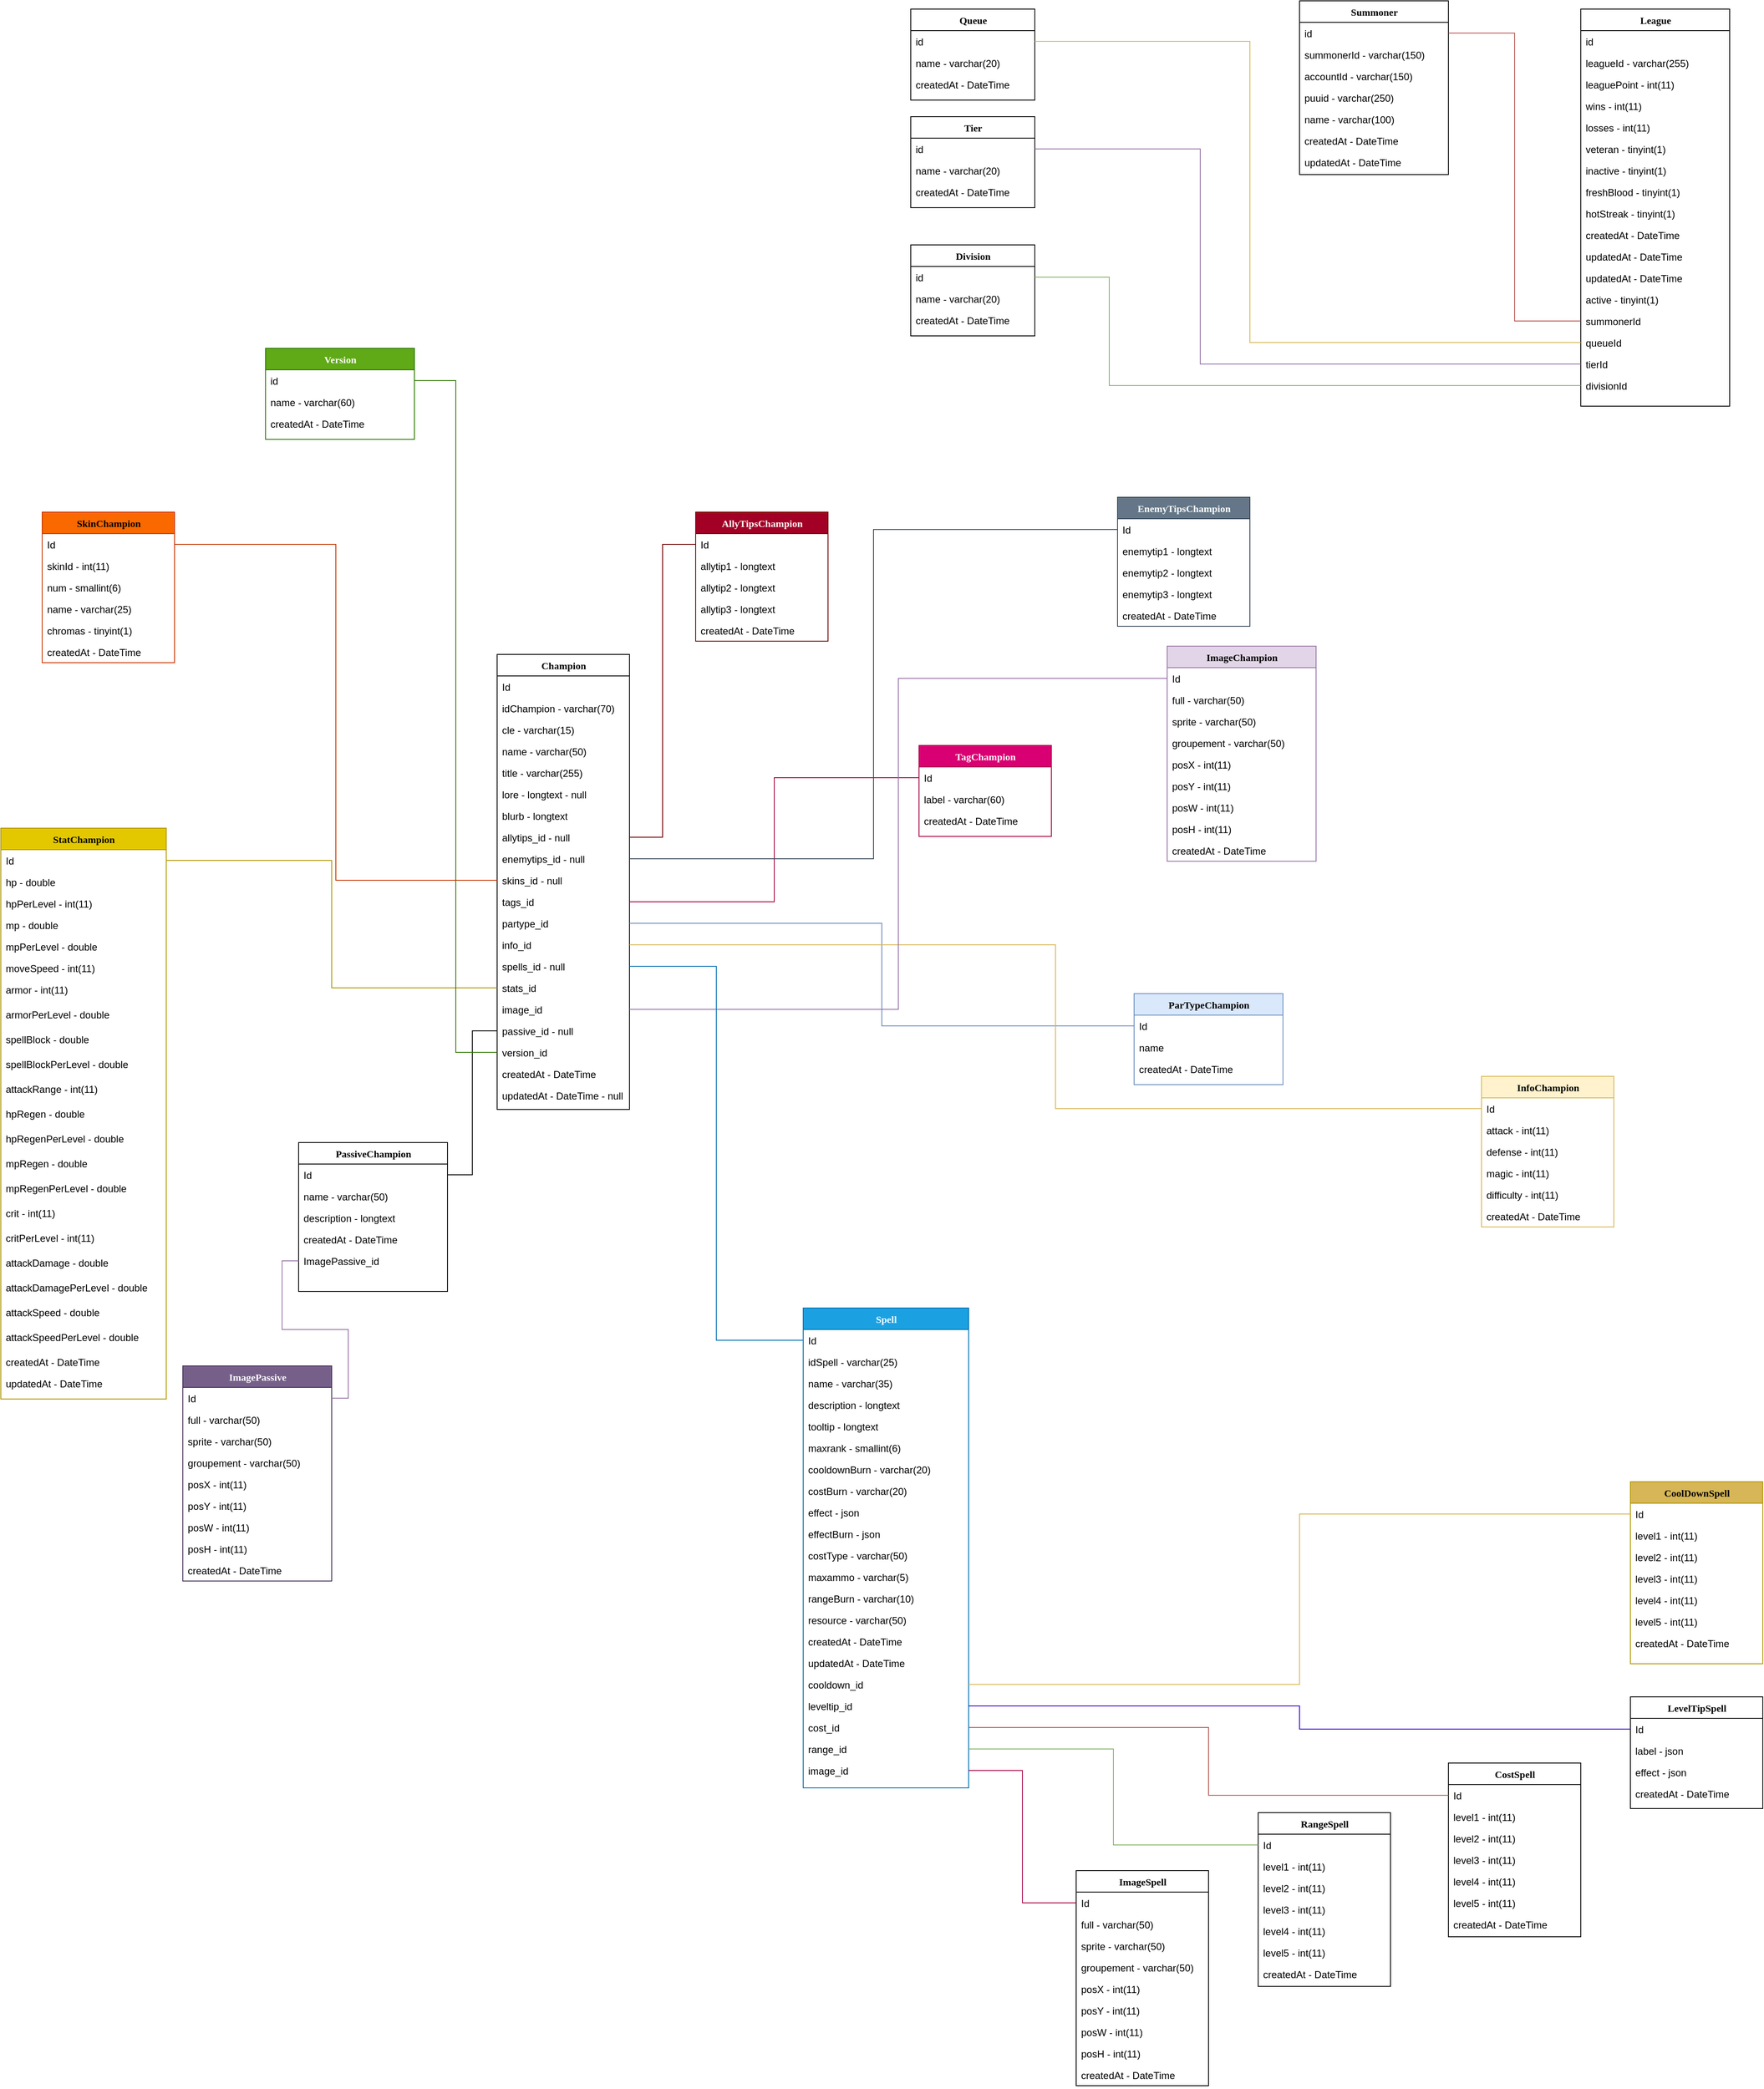 <mxfile version="16.5.6" type="github">
  <diagram name="Page-1" id="9f46799a-70d6-7492-0946-bef42562c5a5">
    <mxGraphModel dx="3271" dy="1215" grid="1" gridSize="10" guides="1" tooltips="1" connect="1" arrows="1" fold="1" page="1" pageScale="1" pageWidth="1100" pageHeight="850" background="none" math="0" shadow="0">
      <root>
        <mxCell id="0" />
        <mxCell id="1" parent="0" />
        <mxCell id="BQ3-34f0g9aULP7oYYUN-5" value="Division" style="swimlane;html=1;fontStyle=1;align=center;verticalAlign=top;childLayout=stackLayout;horizontal=1;startSize=26;horizontalStack=0;resizeParent=1;resizeLast=0;collapsible=1;marginBottom=0;swimlaneFillColor=#ffffff;rounded=0;shadow=0;comic=0;labelBackgroundColor=none;strokeWidth=1;fillColor=none;fontFamily=Verdana;fontSize=12" vertex="1" parent="1">
          <mxGeometry x="40" y="315" width="150" height="110" as="geometry" />
        </mxCell>
        <mxCell id="BQ3-34f0g9aULP7oYYUN-6" value="id" style="text;html=1;strokeColor=none;fillColor=none;align=left;verticalAlign=top;spacingLeft=4;spacingRight=4;whiteSpace=wrap;overflow=hidden;rotatable=0;points=[[0,0.5],[1,0.5]];portConstraint=eastwest;" vertex="1" parent="BQ3-34f0g9aULP7oYYUN-5">
          <mxGeometry y="26" width="150" height="26" as="geometry" />
        </mxCell>
        <mxCell id="BQ3-34f0g9aULP7oYYUN-23" value="name - varchar(20)" style="text;html=1;strokeColor=none;fillColor=none;align=left;verticalAlign=top;spacingLeft=4;spacingRight=4;whiteSpace=wrap;overflow=hidden;rotatable=0;points=[[0,0.5],[1,0.5]];portConstraint=eastwest;" vertex="1" parent="BQ3-34f0g9aULP7oYYUN-5">
          <mxGeometry y="52" width="150" height="26" as="geometry" />
        </mxCell>
        <mxCell id="BQ3-34f0g9aULP7oYYUN-24" value="createdAt - DateTime" style="text;html=1;strokeColor=none;fillColor=none;align=left;verticalAlign=top;spacingLeft=4;spacingRight=4;whiteSpace=wrap;overflow=hidden;rotatable=0;points=[[0,0.5],[1,0.5]];portConstraint=eastwest;" vertex="1" parent="BQ3-34f0g9aULP7oYYUN-5">
          <mxGeometry y="78" width="150" height="26" as="geometry" />
        </mxCell>
        <mxCell id="BQ3-34f0g9aULP7oYYUN-25" value="Tier" style="swimlane;html=1;fontStyle=1;align=center;verticalAlign=top;childLayout=stackLayout;horizontal=1;startSize=26;horizontalStack=0;resizeParent=1;resizeLast=0;collapsible=1;marginBottom=0;swimlaneFillColor=#ffffff;rounded=0;shadow=0;comic=0;labelBackgroundColor=none;strokeWidth=1;fillColor=none;fontFamily=Verdana;fontSize=12" vertex="1" parent="1">
          <mxGeometry x="40" y="160" width="150" height="110" as="geometry" />
        </mxCell>
        <mxCell id="BQ3-34f0g9aULP7oYYUN-26" value="id" style="text;html=1;strokeColor=none;fillColor=none;align=left;verticalAlign=top;spacingLeft=4;spacingRight=4;whiteSpace=wrap;overflow=hidden;rotatable=0;points=[[0,0.5],[1,0.5]];portConstraint=eastwest;" vertex="1" parent="BQ3-34f0g9aULP7oYYUN-25">
          <mxGeometry y="26" width="150" height="26" as="geometry" />
        </mxCell>
        <mxCell id="BQ3-34f0g9aULP7oYYUN-27" value="name - varchar(20)" style="text;html=1;strokeColor=none;fillColor=none;align=left;verticalAlign=top;spacingLeft=4;spacingRight=4;whiteSpace=wrap;overflow=hidden;rotatable=0;points=[[0,0.5],[1,0.5]];portConstraint=eastwest;" vertex="1" parent="BQ3-34f0g9aULP7oYYUN-25">
          <mxGeometry y="52" width="150" height="26" as="geometry" />
        </mxCell>
        <mxCell id="BQ3-34f0g9aULP7oYYUN-28" value="createdAt - DateTime" style="text;html=1;strokeColor=none;fillColor=none;align=left;verticalAlign=top;spacingLeft=4;spacingRight=4;whiteSpace=wrap;overflow=hidden;rotatable=0;points=[[0,0.5],[1,0.5]];portConstraint=eastwest;" vertex="1" parent="BQ3-34f0g9aULP7oYYUN-25">
          <mxGeometry y="78" width="150" height="26" as="geometry" />
        </mxCell>
        <mxCell id="BQ3-34f0g9aULP7oYYUN-29" value="Queue" style="swimlane;html=1;fontStyle=1;align=center;verticalAlign=top;childLayout=stackLayout;horizontal=1;startSize=26;horizontalStack=0;resizeParent=1;resizeLast=0;collapsible=1;marginBottom=0;swimlaneFillColor=#ffffff;rounded=0;shadow=0;comic=0;labelBackgroundColor=none;strokeWidth=1;fillColor=none;fontFamily=Verdana;fontSize=12" vertex="1" parent="1">
          <mxGeometry x="40" y="30" width="150" height="110" as="geometry" />
        </mxCell>
        <mxCell id="BQ3-34f0g9aULP7oYYUN-30" value="id" style="text;html=1;strokeColor=none;fillColor=none;align=left;verticalAlign=top;spacingLeft=4;spacingRight=4;whiteSpace=wrap;overflow=hidden;rotatable=0;points=[[0,0.5],[1,0.5]];portConstraint=eastwest;" vertex="1" parent="BQ3-34f0g9aULP7oYYUN-29">
          <mxGeometry y="26" width="150" height="26" as="geometry" />
        </mxCell>
        <mxCell id="BQ3-34f0g9aULP7oYYUN-31" value="name - varchar(20)" style="text;html=1;strokeColor=none;fillColor=none;align=left;verticalAlign=top;spacingLeft=4;spacingRight=4;whiteSpace=wrap;overflow=hidden;rotatable=0;points=[[0,0.5],[1,0.5]];portConstraint=eastwest;" vertex="1" parent="BQ3-34f0g9aULP7oYYUN-29">
          <mxGeometry y="52" width="150" height="26" as="geometry" />
        </mxCell>
        <mxCell id="BQ3-34f0g9aULP7oYYUN-32" value="createdAt - DateTime" style="text;html=1;strokeColor=none;fillColor=none;align=left;verticalAlign=top;spacingLeft=4;spacingRight=4;whiteSpace=wrap;overflow=hidden;rotatable=0;points=[[0,0.5],[1,0.5]];portConstraint=eastwest;" vertex="1" parent="BQ3-34f0g9aULP7oYYUN-29">
          <mxGeometry y="78" width="150" height="26" as="geometry" />
        </mxCell>
        <mxCell id="BQ3-34f0g9aULP7oYYUN-33" value="Summoner" style="swimlane;html=1;fontStyle=1;align=center;verticalAlign=top;childLayout=stackLayout;horizontal=1;startSize=26;horizontalStack=0;resizeParent=1;resizeLast=0;collapsible=1;marginBottom=0;swimlaneFillColor=#ffffff;rounded=0;shadow=0;comic=0;labelBackgroundColor=none;strokeWidth=1;fillColor=none;fontFamily=Verdana;fontSize=12" vertex="1" parent="1">
          <mxGeometry x="510" y="20" width="180" height="210" as="geometry" />
        </mxCell>
        <mxCell id="BQ3-34f0g9aULP7oYYUN-34" value="id" style="text;html=1;strokeColor=none;fillColor=none;align=left;verticalAlign=top;spacingLeft=4;spacingRight=4;whiteSpace=wrap;overflow=hidden;rotatable=0;points=[[0,0.5],[1,0.5]];portConstraint=eastwest;" vertex="1" parent="BQ3-34f0g9aULP7oYYUN-33">
          <mxGeometry y="26" width="180" height="26" as="geometry" />
        </mxCell>
        <mxCell id="BQ3-34f0g9aULP7oYYUN-35" value="summonerId - varchar(150)" style="text;html=1;strokeColor=none;fillColor=none;align=left;verticalAlign=top;spacingLeft=4;spacingRight=4;whiteSpace=wrap;overflow=hidden;rotatable=0;points=[[0,0.5],[1,0.5]];portConstraint=eastwest;" vertex="1" parent="BQ3-34f0g9aULP7oYYUN-33">
          <mxGeometry y="52" width="180" height="26" as="geometry" />
        </mxCell>
        <mxCell id="BQ3-34f0g9aULP7oYYUN-36" value="accountId - varchar(150)" style="text;html=1;strokeColor=none;fillColor=none;align=left;verticalAlign=top;spacingLeft=4;spacingRight=4;whiteSpace=wrap;overflow=hidden;rotatable=0;points=[[0,0.5],[1,0.5]];portConstraint=eastwest;" vertex="1" parent="BQ3-34f0g9aULP7oYYUN-33">
          <mxGeometry y="78" width="180" height="26" as="geometry" />
        </mxCell>
        <mxCell id="BQ3-34f0g9aULP7oYYUN-41" value="puuid - varchar(250)" style="text;html=1;strokeColor=none;fillColor=none;align=left;verticalAlign=top;spacingLeft=4;spacingRight=4;whiteSpace=wrap;overflow=hidden;rotatable=0;points=[[0,0.5],[1,0.5]];portConstraint=eastwest;" vertex="1" parent="BQ3-34f0g9aULP7oYYUN-33">
          <mxGeometry y="104" width="180" height="26" as="geometry" />
        </mxCell>
        <mxCell id="BQ3-34f0g9aULP7oYYUN-47" value="name - varchar(100)" style="text;html=1;strokeColor=none;fillColor=none;align=left;verticalAlign=top;spacingLeft=4;spacingRight=4;whiteSpace=wrap;overflow=hidden;rotatable=0;points=[[0,0.5],[1,0.5]];portConstraint=eastwest;" vertex="1" parent="BQ3-34f0g9aULP7oYYUN-33">
          <mxGeometry y="130" width="180" height="26" as="geometry" />
        </mxCell>
        <mxCell id="BQ3-34f0g9aULP7oYYUN-48" value="createdAt - DateTime" style="text;html=1;strokeColor=none;fillColor=none;align=left;verticalAlign=top;spacingLeft=4;spacingRight=4;whiteSpace=wrap;overflow=hidden;rotatable=0;points=[[0,0.5],[1,0.5]];portConstraint=eastwest;" vertex="1" parent="BQ3-34f0g9aULP7oYYUN-33">
          <mxGeometry y="156" width="180" height="26" as="geometry" />
        </mxCell>
        <mxCell id="BQ3-34f0g9aULP7oYYUN-49" value="updatedAt - DateTime" style="text;html=1;strokeColor=none;fillColor=none;align=left;verticalAlign=top;spacingLeft=4;spacingRight=4;whiteSpace=wrap;overflow=hidden;rotatable=0;points=[[0,0.5],[1,0.5]];portConstraint=eastwest;" vertex="1" parent="BQ3-34f0g9aULP7oYYUN-33">
          <mxGeometry y="182" width="180" height="26" as="geometry" />
        </mxCell>
        <mxCell id="BQ3-34f0g9aULP7oYYUN-50" value="League" style="swimlane;html=1;fontStyle=1;align=center;verticalAlign=top;childLayout=stackLayout;horizontal=1;startSize=26;horizontalStack=0;resizeParent=1;resizeLast=0;collapsible=1;marginBottom=0;swimlaneFillColor=#ffffff;rounded=0;shadow=0;comic=0;labelBackgroundColor=none;strokeWidth=1;fillColor=none;fontFamily=Verdana;fontSize=12" vertex="1" parent="1">
          <mxGeometry x="850" y="30" width="180" height="480" as="geometry" />
        </mxCell>
        <mxCell id="BQ3-34f0g9aULP7oYYUN-51" value="id" style="text;html=1;strokeColor=none;fillColor=none;align=left;verticalAlign=top;spacingLeft=4;spacingRight=4;whiteSpace=wrap;overflow=hidden;rotatable=0;points=[[0,0.5],[1,0.5]];portConstraint=eastwest;" vertex="1" parent="BQ3-34f0g9aULP7oYYUN-50">
          <mxGeometry y="26" width="180" height="26" as="geometry" />
        </mxCell>
        <mxCell id="BQ3-34f0g9aULP7oYYUN-52" value="leagueId - varchar(255)" style="text;html=1;strokeColor=none;fillColor=none;align=left;verticalAlign=top;spacingLeft=4;spacingRight=4;whiteSpace=wrap;overflow=hidden;rotatable=0;points=[[0,0.5],[1,0.5]];portConstraint=eastwest;" vertex="1" parent="BQ3-34f0g9aULP7oYYUN-50">
          <mxGeometry y="52" width="180" height="26" as="geometry" />
        </mxCell>
        <mxCell id="BQ3-34f0g9aULP7oYYUN-53" value="leaguePoint - int(11)" style="text;html=1;strokeColor=none;fillColor=none;align=left;verticalAlign=top;spacingLeft=4;spacingRight=4;whiteSpace=wrap;overflow=hidden;rotatable=0;points=[[0,0.5],[1,0.5]];portConstraint=eastwest;" vertex="1" parent="BQ3-34f0g9aULP7oYYUN-50">
          <mxGeometry y="78" width="180" height="26" as="geometry" />
        </mxCell>
        <mxCell id="BQ3-34f0g9aULP7oYYUN-54" value="wins - int(11)" style="text;html=1;strokeColor=none;fillColor=none;align=left;verticalAlign=top;spacingLeft=4;spacingRight=4;whiteSpace=wrap;overflow=hidden;rotatable=0;points=[[0,0.5],[1,0.5]];portConstraint=eastwest;" vertex="1" parent="BQ3-34f0g9aULP7oYYUN-50">
          <mxGeometry y="104" width="180" height="26" as="geometry" />
        </mxCell>
        <mxCell id="BQ3-34f0g9aULP7oYYUN-55" value="losses - int(11)" style="text;html=1;strokeColor=none;fillColor=none;align=left;verticalAlign=top;spacingLeft=4;spacingRight=4;whiteSpace=wrap;overflow=hidden;rotatable=0;points=[[0,0.5],[1,0.5]];portConstraint=eastwest;" vertex="1" parent="BQ3-34f0g9aULP7oYYUN-50">
          <mxGeometry y="130" width="180" height="26" as="geometry" />
        </mxCell>
        <mxCell id="BQ3-34f0g9aULP7oYYUN-56" value="veteran - tinyint(1)" style="text;html=1;strokeColor=none;fillColor=none;align=left;verticalAlign=top;spacingLeft=4;spacingRight=4;whiteSpace=wrap;overflow=hidden;rotatable=0;points=[[0,0.5],[1,0.5]];portConstraint=eastwest;" vertex="1" parent="BQ3-34f0g9aULP7oYYUN-50">
          <mxGeometry y="156" width="180" height="26" as="geometry" />
        </mxCell>
        <mxCell id="BQ3-34f0g9aULP7oYYUN-57" value="inactive - tinyint(1)" style="text;html=1;strokeColor=none;fillColor=none;align=left;verticalAlign=top;spacingLeft=4;spacingRight=4;whiteSpace=wrap;overflow=hidden;rotatable=0;points=[[0,0.5],[1,0.5]];portConstraint=eastwest;" vertex="1" parent="BQ3-34f0g9aULP7oYYUN-50">
          <mxGeometry y="182" width="180" height="26" as="geometry" />
        </mxCell>
        <mxCell id="BQ3-34f0g9aULP7oYYUN-58" value="freshBlood - tinyint(1)" style="text;html=1;strokeColor=none;fillColor=none;align=left;verticalAlign=top;spacingLeft=4;spacingRight=4;whiteSpace=wrap;overflow=hidden;rotatable=0;points=[[0,0.5],[1,0.5]];portConstraint=eastwest;" vertex="1" parent="BQ3-34f0g9aULP7oYYUN-50">
          <mxGeometry y="208" width="180" height="26" as="geometry" />
        </mxCell>
        <mxCell id="BQ3-34f0g9aULP7oYYUN-59" value="hotStreak - tinyint(1)" style="text;html=1;strokeColor=none;fillColor=none;align=left;verticalAlign=top;spacingLeft=4;spacingRight=4;whiteSpace=wrap;overflow=hidden;rotatable=0;points=[[0,0.5],[1,0.5]];portConstraint=eastwest;" vertex="1" parent="BQ3-34f0g9aULP7oYYUN-50">
          <mxGeometry y="234" width="180" height="26" as="geometry" />
        </mxCell>
        <mxCell id="BQ3-34f0g9aULP7oYYUN-60" value="createdAt - DateTime" style="text;html=1;strokeColor=none;fillColor=none;align=left;verticalAlign=top;spacingLeft=4;spacingRight=4;whiteSpace=wrap;overflow=hidden;rotatable=0;points=[[0,0.5],[1,0.5]];portConstraint=eastwest;" vertex="1" parent="BQ3-34f0g9aULP7oYYUN-50">
          <mxGeometry y="260" width="180" height="26" as="geometry" />
        </mxCell>
        <mxCell id="BQ3-34f0g9aULP7oYYUN-61" value="updatedAt - DateTime" style="text;html=1;strokeColor=none;fillColor=none;align=left;verticalAlign=top;spacingLeft=4;spacingRight=4;whiteSpace=wrap;overflow=hidden;rotatable=0;points=[[0,0.5],[1,0.5]];portConstraint=eastwest;" vertex="1" parent="BQ3-34f0g9aULP7oYYUN-50">
          <mxGeometry y="286" width="180" height="26" as="geometry" />
        </mxCell>
        <mxCell id="BQ3-34f0g9aULP7oYYUN-62" value="updatedAt - DateTime" style="text;html=1;strokeColor=none;fillColor=none;align=left;verticalAlign=top;spacingLeft=4;spacingRight=4;whiteSpace=wrap;overflow=hidden;rotatable=0;points=[[0,0.5],[1,0.5]];portConstraint=eastwest;" vertex="1" parent="BQ3-34f0g9aULP7oYYUN-50">
          <mxGeometry y="312" width="180" height="26" as="geometry" />
        </mxCell>
        <mxCell id="BQ3-34f0g9aULP7oYYUN-63" value="active - tinyint(1)" style="text;html=1;strokeColor=none;fillColor=none;align=left;verticalAlign=top;spacingLeft=4;spacingRight=4;whiteSpace=wrap;overflow=hidden;rotatable=0;points=[[0,0.5],[1,0.5]];portConstraint=eastwest;" vertex="1" parent="BQ3-34f0g9aULP7oYYUN-50">
          <mxGeometry y="338" width="180" height="26" as="geometry" />
        </mxCell>
        <mxCell id="BQ3-34f0g9aULP7oYYUN-64" value="summonerId" style="text;html=1;strokeColor=none;fillColor=none;align=left;verticalAlign=top;spacingLeft=4;spacingRight=4;whiteSpace=wrap;overflow=hidden;rotatable=0;points=[[0,0.5],[1,0.5]];portConstraint=eastwest;" vertex="1" parent="BQ3-34f0g9aULP7oYYUN-50">
          <mxGeometry y="364" width="180" height="26" as="geometry" />
        </mxCell>
        <mxCell id="BQ3-34f0g9aULP7oYYUN-66" value="queueId" style="text;html=1;strokeColor=none;fillColor=none;align=left;verticalAlign=top;spacingLeft=4;spacingRight=4;whiteSpace=wrap;overflow=hidden;rotatable=0;points=[[0,0.5],[1,0.5]];portConstraint=eastwest;" vertex="1" parent="BQ3-34f0g9aULP7oYYUN-50">
          <mxGeometry y="390" width="180" height="26" as="geometry" />
        </mxCell>
        <mxCell id="BQ3-34f0g9aULP7oYYUN-68" value="tierId" style="text;html=1;strokeColor=none;fillColor=none;align=left;verticalAlign=top;spacingLeft=4;spacingRight=4;whiteSpace=wrap;overflow=hidden;rotatable=0;points=[[0,0.5],[1,0.5]];portConstraint=eastwest;" vertex="1" parent="BQ3-34f0g9aULP7oYYUN-50">
          <mxGeometry y="416" width="180" height="26" as="geometry" />
        </mxCell>
        <mxCell id="BQ3-34f0g9aULP7oYYUN-70" value="divisionId" style="text;html=1;strokeColor=none;fillColor=none;align=left;verticalAlign=top;spacingLeft=4;spacingRight=4;whiteSpace=wrap;overflow=hidden;rotatable=0;points=[[0,0.5],[1,0.5]];portConstraint=eastwest;" vertex="1" parent="BQ3-34f0g9aULP7oYYUN-50">
          <mxGeometry y="442" width="180" height="26" as="geometry" />
        </mxCell>
        <mxCell id="BQ3-34f0g9aULP7oYYUN-65" style="edgeStyle=orthogonalEdgeStyle;rounded=0;orthogonalLoop=1;jettySize=auto;html=1;endArrow=none;endFill=0;fillColor=#f8cecc;strokeColor=#b85450;" edge="1" parent="1" source="BQ3-34f0g9aULP7oYYUN-64" target="BQ3-34f0g9aULP7oYYUN-34">
          <mxGeometry relative="1" as="geometry" />
        </mxCell>
        <mxCell id="BQ3-34f0g9aULP7oYYUN-67" style="edgeStyle=orthogonalEdgeStyle;rounded=0;orthogonalLoop=1;jettySize=auto;html=1;endArrow=none;endFill=0;fillColor=#fff2cc;strokeColor=#d6b656;" edge="1" parent="1" source="BQ3-34f0g9aULP7oYYUN-66" target="BQ3-34f0g9aULP7oYYUN-30">
          <mxGeometry relative="1" as="geometry">
            <Array as="points">
              <mxPoint x="450" y="433" />
              <mxPoint x="450" y="69" />
            </Array>
          </mxGeometry>
        </mxCell>
        <mxCell id="BQ3-34f0g9aULP7oYYUN-69" style="edgeStyle=orthogonalEdgeStyle;rounded=0;orthogonalLoop=1;jettySize=auto;html=1;endArrow=none;endFill=0;fillColor=#e1d5e7;strokeColor=#9673a6;" edge="1" parent="1" source="BQ3-34f0g9aULP7oYYUN-68" target="BQ3-34f0g9aULP7oYYUN-26">
          <mxGeometry relative="1" as="geometry">
            <Array as="points">
              <mxPoint x="390" y="459" />
              <mxPoint x="390" y="199" />
            </Array>
          </mxGeometry>
        </mxCell>
        <mxCell id="BQ3-34f0g9aULP7oYYUN-71" style="edgeStyle=orthogonalEdgeStyle;rounded=0;orthogonalLoop=1;jettySize=auto;html=1;endArrow=none;endFill=0;fillColor=#d5e8d4;strokeColor=#82b366;" edge="1" parent="1" source="BQ3-34f0g9aULP7oYYUN-70" target="BQ3-34f0g9aULP7oYYUN-6">
          <mxGeometry relative="1" as="geometry">
            <Array as="points">
              <mxPoint x="280" y="485" />
              <mxPoint x="280" y="354" />
            </Array>
          </mxGeometry>
        </mxCell>
        <mxCell id="BQ3-34f0g9aULP7oYYUN-72" value="Version" style="swimlane;html=1;fontStyle=1;align=center;verticalAlign=top;childLayout=stackLayout;horizontal=1;startSize=26;horizontalStack=0;resizeParent=1;resizeLast=0;collapsible=1;marginBottom=0;swimlaneFillColor=#ffffff;rounded=0;shadow=0;comic=0;labelBackgroundColor=none;strokeWidth=1;fillColor=#60a917;fontFamily=Verdana;fontSize=12;fontColor=#ffffff;strokeColor=#2D7600;" vertex="1" parent="1">
          <mxGeometry x="-740" y="440" width="180" height="110" as="geometry" />
        </mxCell>
        <mxCell id="BQ3-34f0g9aULP7oYYUN-73" value="id" style="text;html=1;strokeColor=none;fillColor=none;align=left;verticalAlign=top;spacingLeft=4;spacingRight=4;whiteSpace=wrap;overflow=hidden;rotatable=0;points=[[0,0.5],[1,0.5]];portConstraint=eastwest;" vertex="1" parent="BQ3-34f0g9aULP7oYYUN-72">
          <mxGeometry y="26" width="180" height="26" as="geometry" />
        </mxCell>
        <mxCell id="BQ3-34f0g9aULP7oYYUN-74" value="name - varchar(60)" style="text;html=1;strokeColor=none;fillColor=none;align=left;verticalAlign=top;spacingLeft=4;spacingRight=4;whiteSpace=wrap;overflow=hidden;rotatable=0;points=[[0,0.5],[1,0.5]];portConstraint=eastwest;" vertex="1" parent="BQ3-34f0g9aULP7oYYUN-72">
          <mxGeometry y="52" width="180" height="26" as="geometry" />
        </mxCell>
        <mxCell id="BQ3-34f0g9aULP7oYYUN-75" value="createdAt - DateTime" style="text;html=1;strokeColor=none;fillColor=none;align=left;verticalAlign=top;spacingLeft=4;spacingRight=4;whiteSpace=wrap;overflow=hidden;rotatable=0;points=[[0,0.5],[1,0.5]];portConstraint=eastwest;" vertex="1" parent="BQ3-34f0g9aULP7oYYUN-72">
          <mxGeometry y="78" width="180" height="26" as="geometry" />
        </mxCell>
        <mxCell id="BQ3-34f0g9aULP7oYYUN-80" value="TagChampion" style="swimlane;html=1;fontStyle=1;align=center;verticalAlign=top;childLayout=stackLayout;horizontal=1;startSize=26;horizontalStack=0;resizeParent=1;resizeLast=0;collapsible=1;marginBottom=0;swimlaneFillColor=#ffffff;rounded=0;shadow=0;comic=0;labelBackgroundColor=none;strokeWidth=1;fillColor=#d80073;fontFamily=Verdana;fontSize=12;fontColor=#ffffff;strokeColor=#A50040;" vertex="1" parent="1">
          <mxGeometry x="50" y="920" width="160" height="110" as="geometry" />
        </mxCell>
        <mxCell id="BQ3-34f0g9aULP7oYYUN-81" value="Id" style="text;html=1;strokeColor=none;fillColor=none;align=left;verticalAlign=top;spacingLeft=4;spacingRight=4;whiteSpace=wrap;overflow=hidden;rotatable=0;points=[[0,0.5],[1,0.5]];portConstraint=eastwest;" vertex="1" parent="BQ3-34f0g9aULP7oYYUN-80">
          <mxGeometry y="26" width="160" height="26" as="geometry" />
        </mxCell>
        <mxCell id="BQ3-34f0g9aULP7oYYUN-82" value="label - varchar(60)" style="text;html=1;strokeColor=none;fillColor=none;align=left;verticalAlign=top;spacingLeft=4;spacingRight=4;whiteSpace=wrap;overflow=hidden;rotatable=0;points=[[0,0.5],[1,0.5]];portConstraint=eastwest;" vertex="1" parent="BQ3-34f0g9aULP7oYYUN-80">
          <mxGeometry y="52" width="160" height="26" as="geometry" />
        </mxCell>
        <mxCell id="BQ3-34f0g9aULP7oYYUN-83" value="createdAt - DateTime" style="text;html=1;strokeColor=none;fillColor=none;align=left;verticalAlign=top;spacingLeft=4;spacingRight=4;whiteSpace=wrap;overflow=hidden;rotatable=0;points=[[0,0.5],[1,0.5]];portConstraint=eastwest;" vertex="1" parent="BQ3-34f0g9aULP7oYYUN-80">
          <mxGeometry y="78" width="160" height="26" as="geometry" />
        </mxCell>
        <mxCell id="BQ3-34f0g9aULP7oYYUN-84" value="InfoChampion" style="swimlane;html=1;fontStyle=1;align=center;verticalAlign=top;childLayout=stackLayout;horizontal=1;startSize=26;horizontalStack=0;resizeParent=1;resizeLast=0;collapsible=1;marginBottom=0;swimlaneFillColor=#ffffff;rounded=0;shadow=0;comic=0;labelBackgroundColor=none;strokeWidth=1;fillColor=#fff2cc;fontFamily=Verdana;fontSize=12;strokeColor=#d6b656;" vertex="1" parent="1">
          <mxGeometry x="730" y="1320" width="160" height="182" as="geometry" />
        </mxCell>
        <mxCell id="BQ3-34f0g9aULP7oYYUN-85" value="Id" style="text;html=1;strokeColor=none;fillColor=none;align=left;verticalAlign=top;spacingLeft=4;spacingRight=4;whiteSpace=wrap;overflow=hidden;rotatable=0;points=[[0,0.5],[1,0.5]];portConstraint=eastwest;" vertex="1" parent="BQ3-34f0g9aULP7oYYUN-84">
          <mxGeometry y="26" width="160" height="26" as="geometry" />
        </mxCell>
        <mxCell id="BQ3-34f0g9aULP7oYYUN-86" value="attack - int(11)" style="text;html=1;strokeColor=none;fillColor=none;align=left;verticalAlign=top;spacingLeft=4;spacingRight=4;whiteSpace=wrap;overflow=hidden;rotatable=0;points=[[0,0.5],[1,0.5]];portConstraint=eastwest;" vertex="1" parent="BQ3-34f0g9aULP7oYYUN-84">
          <mxGeometry y="52" width="160" height="26" as="geometry" />
        </mxCell>
        <mxCell id="BQ3-34f0g9aULP7oYYUN-87" value="defense - int(11)" style="text;html=1;strokeColor=none;fillColor=none;align=left;verticalAlign=top;spacingLeft=4;spacingRight=4;whiteSpace=wrap;overflow=hidden;rotatable=0;points=[[0,0.5],[1,0.5]];portConstraint=eastwest;" vertex="1" parent="BQ3-34f0g9aULP7oYYUN-84">
          <mxGeometry y="78" width="160" height="26" as="geometry" />
        </mxCell>
        <mxCell id="BQ3-34f0g9aULP7oYYUN-88" value="magic - int(11)" style="text;html=1;strokeColor=none;fillColor=none;align=left;verticalAlign=top;spacingLeft=4;spacingRight=4;whiteSpace=wrap;overflow=hidden;rotatable=0;points=[[0,0.5],[1,0.5]];portConstraint=eastwest;" vertex="1" parent="BQ3-34f0g9aULP7oYYUN-84">
          <mxGeometry y="104" width="160" height="26" as="geometry" />
        </mxCell>
        <mxCell id="BQ3-34f0g9aULP7oYYUN-89" value="difficulty - int(11)" style="text;html=1;strokeColor=none;fillColor=none;align=left;verticalAlign=top;spacingLeft=4;spacingRight=4;whiteSpace=wrap;overflow=hidden;rotatable=0;points=[[0,0.5],[1,0.5]];portConstraint=eastwest;" vertex="1" parent="BQ3-34f0g9aULP7oYYUN-84">
          <mxGeometry y="130" width="160" height="26" as="geometry" />
        </mxCell>
        <mxCell id="BQ3-34f0g9aULP7oYYUN-90" value="createdAt - DateTime" style="text;html=1;strokeColor=none;fillColor=none;align=left;verticalAlign=top;spacingLeft=4;spacingRight=4;whiteSpace=wrap;overflow=hidden;rotatable=0;points=[[0,0.5],[1,0.5]];portConstraint=eastwest;" vertex="1" parent="BQ3-34f0g9aULP7oYYUN-84">
          <mxGeometry y="156" width="160" height="26" as="geometry" />
        </mxCell>
        <mxCell id="BQ3-34f0g9aULP7oYYUN-91" value="ImageChampion" style="swimlane;html=1;fontStyle=1;align=center;verticalAlign=top;childLayout=stackLayout;horizontal=1;startSize=26;horizontalStack=0;resizeParent=1;resizeLast=0;collapsible=1;marginBottom=0;swimlaneFillColor=#ffffff;rounded=0;shadow=0;comic=0;labelBackgroundColor=none;strokeWidth=1;fillColor=#e1d5e7;fontFamily=Verdana;fontSize=12;strokeColor=#9673a6;" vertex="1" parent="1">
          <mxGeometry x="350" y="800" width="180" height="260" as="geometry" />
        </mxCell>
        <mxCell id="BQ3-34f0g9aULP7oYYUN-92" value="Id" style="text;html=1;strokeColor=none;fillColor=none;align=left;verticalAlign=top;spacingLeft=4;spacingRight=4;whiteSpace=wrap;overflow=hidden;rotatable=0;points=[[0,0.5],[1,0.5]];portConstraint=eastwest;" vertex="1" parent="BQ3-34f0g9aULP7oYYUN-91">
          <mxGeometry y="26" width="180" height="26" as="geometry" />
        </mxCell>
        <mxCell id="BQ3-34f0g9aULP7oYYUN-93" value="full - varchar(50)" style="text;html=1;strokeColor=none;fillColor=none;align=left;verticalAlign=top;spacingLeft=4;spacingRight=4;whiteSpace=wrap;overflow=hidden;rotatable=0;points=[[0,0.5],[1,0.5]];portConstraint=eastwest;" vertex="1" parent="BQ3-34f0g9aULP7oYYUN-91">
          <mxGeometry y="52" width="180" height="26" as="geometry" />
        </mxCell>
        <mxCell id="BQ3-34f0g9aULP7oYYUN-94" value="sprite - varchar(50)" style="text;html=1;strokeColor=none;fillColor=none;align=left;verticalAlign=top;spacingLeft=4;spacingRight=4;whiteSpace=wrap;overflow=hidden;rotatable=0;points=[[0,0.5],[1,0.5]];portConstraint=eastwest;" vertex="1" parent="BQ3-34f0g9aULP7oYYUN-91">
          <mxGeometry y="78" width="180" height="26" as="geometry" />
        </mxCell>
        <mxCell id="BQ3-34f0g9aULP7oYYUN-95" value="groupement - varchar(50)" style="text;html=1;strokeColor=none;fillColor=none;align=left;verticalAlign=top;spacingLeft=4;spacingRight=4;whiteSpace=wrap;overflow=hidden;rotatable=0;points=[[0,0.5],[1,0.5]];portConstraint=eastwest;" vertex="1" parent="BQ3-34f0g9aULP7oYYUN-91">
          <mxGeometry y="104" width="180" height="26" as="geometry" />
        </mxCell>
        <mxCell id="BQ3-34f0g9aULP7oYYUN-96" value="posX - int(11)" style="text;html=1;strokeColor=none;fillColor=none;align=left;verticalAlign=top;spacingLeft=4;spacingRight=4;whiteSpace=wrap;overflow=hidden;rotatable=0;points=[[0,0.5],[1,0.5]];portConstraint=eastwest;" vertex="1" parent="BQ3-34f0g9aULP7oYYUN-91">
          <mxGeometry y="130" width="180" height="26" as="geometry" />
        </mxCell>
        <mxCell id="BQ3-34f0g9aULP7oYYUN-98" value="posY - int(11)" style="text;html=1;strokeColor=none;fillColor=none;align=left;verticalAlign=top;spacingLeft=4;spacingRight=4;whiteSpace=wrap;overflow=hidden;rotatable=0;points=[[0,0.5],[1,0.5]];portConstraint=eastwest;" vertex="1" parent="BQ3-34f0g9aULP7oYYUN-91">
          <mxGeometry y="156" width="180" height="26" as="geometry" />
        </mxCell>
        <mxCell id="BQ3-34f0g9aULP7oYYUN-99" value="posW - int(11)" style="text;html=1;strokeColor=none;fillColor=none;align=left;verticalAlign=top;spacingLeft=4;spacingRight=4;whiteSpace=wrap;overflow=hidden;rotatable=0;points=[[0,0.5],[1,0.5]];portConstraint=eastwest;" vertex="1" parent="BQ3-34f0g9aULP7oYYUN-91">
          <mxGeometry y="182" width="180" height="26" as="geometry" />
        </mxCell>
        <mxCell id="BQ3-34f0g9aULP7oYYUN-109" value="posH - int(11)" style="text;html=1;strokeColor=none;fillColor=none;align=left;verticalAlign=top;spacingLeft=4;spacingRight=4;whiteSpace=wrap;overflow=hidden;rotatable=0;points=[[0,0.5],[1,0.5]];portConstraint=eastwest;" vertex="1" parent="BQ3-34f0g9aULP7oYYUN-91">
          <mxGeometry y="208" width="180" height="26" as="geometry" />
        </mxCell>
        <mxCell id="BQ3-34f0g9aULP7oYYUN-97" value="createdAt - DateTime" style="text;html=1;strokeColor=none;fillColor=none;align=left;verticalAlign=top;spacingLeft=4;spacingRight=4;whiteSpace=wrap;overflow=hidden;rotatable=0;points=[[0,0.5],[1,0.5]];portConstraint=eastwest;" vertex="1" parent="BQ3-34f0g9aULP7oYYUN-91">
          <mxGeometry y="234" width="180" height="26" as="geometry" />
        </mxCell>
        <mxCell id="BQ3-34f0g9aULP7oYYUN-110" value="StatChampion" style="swimlane;html=1;fontStyle=1;align=center;verticalAlign=top;childLayout=stackLayout;horizontal=1;startSize=26;horizontalStack=0;resizeParent=1;resizeLast=0;collapsible=1;marginBottom=0;swimlaneFillColor=#ffffff;rounded=0;shadow=0;comic=0;labelBackgroundColor=none;strokeWidth=1;fillColor=#e3c800;fontFamily=Verdana;fontSize=12;fontColor=#000000;strokeColor=#B09500;" vertex="1" parent="1">
          <mxGeometry x="-1060" y="1020" width="200" height="690" as="geometry" />
        </mxCell>
        <mxCell id="BQ3-34f0g9aULP7oYYUN-111" value="Id" style="text;html=1;strokeColor=none;fillColor=none;align=left;verticalAlign=top;spacingLeft=4;spacingRight=4;whiteSpace=wrap;overflow=hidden;rotatable=0;points=[[0,0.5],[1,0.5]];portConstraint=eastwest;" vertex="1" parent="BQ3-34f0g9aULP7oYYUN-110">
          <mxGeometry y="26" width="200" height="26" as="geometry" />
        </mxCell>
        <mxCell id="BQ3-34f0g9aULP7oYYUN-112" value="hp - double" style="text;html=1;strokeColor=none;fillColor=none;align=left;verticalAlign=top;spacingLeft=4;spacingRight=4;whiteSpace=wrap;overflow=hidden;rotatable=0;points=[[0,0.5],[1,0.5]];portConstraint=eastwest;" vertex="1" parent="BQ3-34f0g9aULP7oYYUN-110">
          <mxGeometry y="52" width="200" height="26" as="geometry" />
        </mxCell>
        <mxCell id="BQ3-34f0g9aULP7oYYUN-120" value="hpPerLevel - int(11)" style="text;html=1;strokeColor=none;fillColor=none;align=left;verticalAlign=top;spacingLeft=4;spacingRight=4;whiteSpace=wrap;overflow=hidden;rotatable=0;points=[[0,0.5],[1,0.5]];portConstraint=eastwest;" vertex="1" parent="BQ3-34f0g9aULP7oYYUN-110">
          <mxGeometry y="78" width="200" height="26" as="geometry" />
        </mxCell>
        <mxCell id="BQ3-34f0g9aULP7oYYUN-124" value="mp - double" style="text;html=1;strokeColor=none;fillColor=none;align=left;verticalAlign=top;spacingLeft=4;spacingRight=4;whiteSpace=wrap;overflow=hidden;rotatable=0;points=[[0,0.5],[1,0.5]];portConstraint=eastwest;" vertex="1" parent="BQ3-34f0g9aULP7oYYUN-110">
          <mxGeometry y="104" width="200" height="26" as="geometry" />
        </mxCell>
        <mxCell id="BQ3-34f0g9aULP7oYYUN-123" value="mpPerLevel - double" style="text;html=1;strokeColor=none;fillColor=none;align=left;verticalAlign=top;spacingLeft=4;spacingRight=4;whiteSpace=wrap;overflow=hidden;rotatable=0;points=[[0,0.5],[1,0.5]];portConstraint=eastwest;" vertex="1" parent="BQ3-34f0g9aULP7oYYUN-110">
          <mxGeometry y="130" width="200" height="26" as="geometry" />
        </mxCell>
        <mxCell id="BQ3-34f0g9aULP7oYYUN-122" value="moveSpeed - int(11)" style="text;html=1;strokeColor=none;fillColor=none;align=left;verticalAlign=top;spacingLeft=4;spacingRight=4;whiteSpace=wrap;overflow=hidden;rotatable=0;points=[[0,0.5],[1,0.5]];portConstraint=eastwest;" vertex="1" parent="BQ3-34f0g9aULP7oYYUN-110">
          <mxGeometry y="156" width="200" height="26" as="geometry" />
        </mxCell>
        <mxCell id="BQ3-34f0g9aULP7oYYUN-121" value="armor - int(11)" style="text;html=1;strokeColor=none;fillColor=none;align=left;verticalAlign=top;spacingLeft=4;spacingRight=4;whiteSpace=wrap;overflow=hidden;rotatable=0;points=[[0,0.5],[1,0.5]];portConstraint=eastwest;" vertex="1" parent="BQ3-34f0g9aULP7oYYUN-110">
          <mxGeometry y="182" width="200" height="30" as="geometry" />
        </mxCell>
        <mxCell id="BQ3-34f0g9aULP7oYYUN-128" value="armorPerLevel - double" style="text;html=1;strokeColor=none;fillColor=none;align=left;verticalAlign=top;spacingLeft=4;spacingRight=4;whiteSpace=wrap;overflow=hidden;rotatable=0;points=[[0,0.5],[1,0.5]];portConstraint=eastwest;" vertex="1" parent="BQ3-34f0g9aULP7oYYUN-110">
          <mxGeometry y="212" width="200" height="30" as="geometry" />
        </mxCell>
        <mxCell id="BQ3-34f0g9aULP7oYYUN-130" value="spellBlock - double" style="text;html=1;strokeColor=none;fillColor=none;align=left;verticalAlign=top;spacingLeft=4;spacingRight=4;whiteSpace=wrap;overflow=hidden;rotatable=0;points=[[0,0.5],[1,0.5]];portConstraint=eastwest;" vertex="1" parent="BQ3-34f0g9aULP7oYYUN-110">
          <mxGeometry y="242" width="200" height="30" as="geometry" />
        </mxCell>
        <mxCell id="BQ3-34f0g9aULP7oYYUN-127" value="spellBlockPerLevel - double" style="text;html=1;strokeColor=none;fillColor=none;align=left;verticalAlign=top;spacingLeft=4;spacingRight=4;whiteSpace=wrap;overflow=hidden;rotatable=0;points=[[0,0.5],[1,0.5]];portConstraint=eastwest;" vertex="1" parent="BQ3-34f0g9aULP7oYYUN-110">
          <mxGeometry y="272" width="200" height="30" as="geometry" />
        </mxCell>
        <mxCell id="BQ3-34f0g9aULP7oYYUN-129" value="attackRange - int(11)" style="text;html=1;strokeColor=none;fillColor=none;align=left;verticalAlign=top;spacingLeft=4;spacingRight=4;whiteSpace=wrap;overflow=hidden;rotatable=0;points=[[0,0.5],[1,0.5]];portConstraint=eastwest;" vertex="1" parent="BQ3-34f0g9aULP7oYYUN-110">
          <mxGeometry y="302" width="200" height="30" as="geometry" />
        </mxCell>
        <mxCell id="BQ3-34f0g9aULP7oYYUN-126" value="hpRegen - double" style="text;html=1;strokeColor=none;fillColor=none;align=left;verticalAlign=top;spacingLeft=4;spacingRight=4;whiteSpace=wrap;overflow=hidden;rotatable=0;points=[[0,0.5],[1,0.5]];portConstraint=eastwest;" vertex="1" parent="BQ3-34f0g9aULP7oYYUN-110">
          <mxGeometry y="332" width="200" height="30" as="geometry" />
        </mxCell>
        <mxCell id="BQ3-34f0g9aULP7oYYUN-131" value="hpRegenPerLevel - double" style="text;html=1;strokeColor=none;fillColor=none;align=left;verticalAlign=top;spacingLeft=4;spacingRight=4;whiteSpace=wrap;overflow=hidden;rotatable=0;points=[[0,0.5],[1,0.5]];portConstraint=eastwest;" vertex="1" parent="BQ3-34f0g9aULP7oYYUN-110">
          <mxGeometry y="362" width="200" height="30" as="geometry" />
        </mxCell>
        <mxCell id="BQ3-34f0g9aULP7oYYUN-152" value="mpRegen&amp;nbsp;- double" style="text;html=1;strokeColor=none;fillColor=none;align=left;verticalAlign=top;spacingLeft=4;spacingRight=4;whiteSpace=wrap;overflow=hidden;rotatable=0;points=[[0,0.5],[1,0.5]];portConstraint=eastwest;" vertex="1" parent="BQ3-34f0g9aULP7oYYUN-110">
          <mxGeometry y="392" width="200" height="30" as="geometry" />
        </mxCell>
        <mxCell id="BQ3-34f0g9aULP7oYYUN-150" value="mpRegenPerLevel - double" style="text;html=1;strokeColor=none;fillColor=none;align=left;verticalAlign=top;spacingLeft=4;spacingRight=4;whiteSpace=wrap;overflow=hidden;rotatable=0;points=[[0,0.5],[1,0.5]];portConstraint=eastwest;" vertex="1" parent="BQ3-34f0g9aULP7oYYUN-110">
          <mxGeometry y="422" width="200" height="30" as="geometry" />
        </mxCell>
        <mxCell id="BQ3-34f0g9aULP7oYYUN-151" value="crit - int(11)" style="text;html=1;strokeColor=none;fillColor=none;align=left;verticalAlign=top;spacingLeft=4;spacingRight=4;whiteSpace=wrap;overflow=hidden;rotatable=0;points=[[0,0.5],[1,0.5]];portConstraint=eastwest;" vertex="1" parent="BQ3-34f0g9aULP7oYYUN-110">
          <mxGeometry y="452" width="200" height="30" as="geometry" />
        </mxCell>
        <mxCell id="BQ3-34f0g9aULP7oYYUN-149" value="critPerLevel - int(11)" style="text;html=1;strokeColor=none;fillColor=none;align=left;verticalAlign=top;spacingLeft=4;spacingRight=4;whiteSpace=wrap;overflow=hidden;rotatable=0;points=[[0,0.5],[1,0.5]];portConstraint=eastwest;" vertex="1" parent="BQ3-34f0g9aULP7oYYUN-110">
          <mxGeometry y="482" width="200" height="30" as="geometry" />
        </mxCell>
        <mxCell id="BQ3-34f0g9aULP7oYYUN-148" value="attackDamage - double" style="text;html=1;strokeColor=none;fillColor=none;align=left;verticalAlign=top;spacingLeft=4;spacingRight=4;whiteSpace=wrap;overflow=hidden;rotatable=0;points=[[0,0.5],[1,0.5]];portConstraint=eastwest;" vertex="1" parent="BQ3-34f0g9aULP7oYYUN-110">
          <mxGeometry y="512" width="200" height="30" as="geometry" />
        </mxCell>
        <mxCell id="BQ3-34f0g9aULP7oYYUN-125" value="attackDamagePerLevel - double" style="text;html=1;strokeColor=none;fillColor=none;align=left;verticalAlign=top;spacingLeft=4;spacingRight=4;whiteSpace=wrap;overflow=hidden;rotatable=0;points=[[0,0.5],[1,0.5]];portConstraint=eastwest;" vertex="1" parent="BQ3-34f0g9aULP7oYYUN-110">
          <mxGeometry y="542" width="200" height="30" as="geometry" />
        </mxCell>
        <mxCell id="BQ3-34f0g9aULP7oYYUN-153" value="attackSpeed - double" style="text;html=1;strokeColor=none;fillColor=none;align=left;verticalAlign=top;spacingLeft=4;spacingRight=4;whiteSpace=wrap;overflow=hidden;rotatable=0;points=[[0,0.5],[1,0.5]];portConstraint=eastwest;" vertex="1" parent="BQ3-34f0g9aULP7oYYUN-110">
          <mxGeometry y="572" width="200" height="30" as="geometry" />
        </mxCell>
        <mxCell id="BQ3-34f0g9aULP7oYYUN-154" value="attackSpeedPerLevel - double" style="text;html=1;strokeColor=none;fillColor=none;align=left;verticalAlign=top;spacingLeft=4;spacingRight=4;whiteSpace=wrap;overflow=hidden;rotatable=0;points=[[0,0.5],[1,0.5]];portConstraint=eastwest;" vertex="1" parent="BQ3-34f0g9aULP7oYYUN-110">
          <mxGeometry y="602" width="200" height="30" as="geometry" />
        </mxCell>
        <mxCell id="BQ3-34f0g9aULP7oYYUN-119" value="createdAt - DateTime" style="text;html=1;strokeColor=none;fillColor=none;align=left;verticalAlign=top;spacingLeft=4;spacingRight=4;whiteSpace=wrap;overflow=hidden;rotatable=0;points=[[0,0.5],[1,0.5]];portConstraint=eastwest;" vertex="1" parent="BQ3-34f0g9aULP7oYYUN-110">
          <mxGeometry y="632" width="200" height="26" as="geometry" />
        </mxCell>
        <mxCell id="BQ3-34f0g9aULP7oYYUN-155" value="updatedAt - DateTime" style="text;html=1;strokeColor=none;fillColor=none;align=left;verticalAlign=top;spacingLeft=4;spacingRight=4;whiteSpace=wrap;overflow=hidden;rotatable=0;points=[[0,0.5],[1,0.5]];portConstraint=eastwest;" vertex="1" parent="BQ3-34f0g9aULP7oYYUN-110">
          <mxGeometry y="658" width="200" height="26" as="geometry" />
        </mxCell>
        <mxCell id="BQ3-34f0g9aULP7oYYUN-156" value="ParTypeChampion" style="swimlane;html=1;fontStyle=1;align=center;verticalAlign=top;childLayout=stackLayout;horizontal=1;startSize=26;horizontalStack=0;resizeParent=1;resizeLast=0;collapsible=1;marginBottom=0;swimlaneFillColor=#ffffff;rounded=0;shadow=0;comic=0;labelBackgroundColor=none;strokeWidth=1;fillColor=#dae8fc;fontFamily=Verdana;fontSize=12;strokeColor=#6c8ebf;" vertex="1" parent="1">
          <mxGeometry x="310" y="1220" width="180" height="110" as="geometry" />
        </mxCell>
        <mxCell id="BQ3-34f0g9aULP7oYYUN-157" value="Id" style="text;html=1;strokeColor=none;fillColor=none;align=left;verticalAlign=top;spacingLeft=4;spacingRight=4;whiteSpace=wrap;overflow=hidden;rotatable=0;points=[[0,0.5],[1,0.5]];portConstraint=eastwest;" vertex="1" parent="BQ3-34f0g9aULP7oYYUN-156">
          <mxGeometry y="26" width="180" height="26" as="geometry" />
        </mxCell>
        <mxCell id="BQ3-34f0g9aULP7oYYUN-158" value="name" style="text;html=1;strokeColor=none;fillColor=none;align=left;verticalAlign=top;spacingLeft=4;spacingRight=4;whiteSpace=wrap;overflow=hidden;rotatable=0;points=[[0,0.5],[1,0.5]];portConstraint=eastwest;" vertex="1" parent="BQ3-34f0g9aULP7oYYUN-156">
          <mxGeometry y="52" width="180" height="26" as="geometry" />
        </mxCell>
        <mxCell id="BQ3-34f0g9aULP7oYYUN-159" value="createdAt - DateTime" style="text;html=1;strokeColor=none;fillColor=none;align=left;verticalAlign=top;spacingLeft=4;spacingRight=4;whiteSpace=wrap;overflow=hidden;rotatable=0;points=[[0,0.5],[1,0.5]];portConstraint=eastwest;" vertex="1" parent="BQ3-34f0g9aULP7oYYUN-156">
          <mxGeometry y="78" width="180" height="26" as="geometry" />
        </mxCell>
        <mxCell id="BQ3-34f0g9aULP7oYYUN-160" value="ImagePassive" style="swimlane;html=1;fontStyle=1;align=center;verticalAlign=top;childLayout=stackLayout;horizontal=1;startSize=26;horizontalStack=0;resizeParent=1;resizeLast=0;collapsible=1;marginBottom=0;swimlaneFillColor=#ffffff;rounded=0;shadow=0;comic=0;labelBackgroundColor=none;strokeWidth=1;fillColor=#76608a;fontFamily=Verdana;fontSize=12;fontColor=#ffffff;strokeColor=#432D57;" vertex="1" parent="1">
          <mxGeometry x="-840" y="1670" width="180" height="260" as="geometry" />
        </mxCell>
        <mxCell id="BQ3-34f0g9aULP7oYYUN-161" value="Id" style="text;html=1;strokeColor=none;fillColor=none;align=left;verticalAlign=top;spacingLeft=4;spacingRight=4;whiteSpace=wrap;overflow=hidden;rotatable=0;points=[[0,0.5],[1,0.5]];portConstraint=eastwest;" vertex="1" parent="BQ3-34f0g9aULP7oYYUN-160">
          <mxGeometry y="26" width="180" height="26" as="geometry" />
        </mxCell>
        <mxCell id="BQ3-34f0g9aULP7oYYUN-162" value="full - varchar(50)" style="text;html=1;strokeColor=none;fillColor=none;align=left;verticalAlign=top;spacingLeft=4;spacingRight=4;whiteSpace=wrap;overflow=hidden;rotatable=0;points=[[0,0.5],[1,0.5]];portConstraint=eastwest;" vertex="1" parent="BQ3-34f0g9aULP7oYYUN-160">
          <mxGeometry y="52" width="180" height="26" as="geometry" />
        </mxCell>
        <mxCell id="BQ3-34f0g9aULP7oYYUN-163" value="sprite - varchar(50)" style="text;html=1;strokeColor=none;fillColor=none;align=left;verticalAlign=top;spacingLeft=4;spacingRight=4;whiteSpace=wrap;overflow=hidden;rotatable=0;points=[[0,0.5],[1,0.5]];portConstraint=eastwest;" vertex="1" parent="BQ3-34f0g9aULP7oYYUN-160">
          <mxGeometry y="78" width="180" height="26" as="geometry" />
        </mxCell>
        <mxCell id="BQ3-34f0g9aULP7oYYUN-164" value="groupement - varchar(50)" style="text;html=1;strokeColor=none;fillColor=none;align=left;verticalAlign=top;spacingLeft=4;spacingRight=4;whiteSpace=wrap;overflow=hidden;rotatable=0;points=[[0,0.5],[1,0.5]];portConstraint=eastwest;" vertex="1" parent="BQ3-34f0g9aULP7oYYUN-160">
          <mxGeometry y="104" width="180" height="26" as="geometry" />
        </mxCell>
        <mxCell id="BQ3-34f0g9aULP7oYYUN-165" value="posX - int(11)" style="text;html=1;strokeColor=none;fillColor=none;align=left;verticalAlign=top;spacingLeft=4;spacingRight=4;whiteSpace=wrap;overflow=hidden;rotatable=0;points=[[0,0.5],[1,0.5]];portConstraint=eastwest;" vertex="1" parent="BQ3-34f0g9aULP7oYYUN-160">
          <mxGeometry y="130" width="180" height="26" as="geometry" />
        </mxCell>
        <mxCell id="BQ3-34f0g9aULP7oYYUN-166" value="posY - int(11)" style="text;html=1;strokeColor=none;fillColor=none;align=left;verticalAlign=top;spacingLeft=4;spacingRight=4;whiteSpace=wrap;overflow=hidden;rotatable=0;points=[[0,0.5],[1,0.5]];portConstraint=eastwest;" vertex="1" parent="BQ3-34f0g9aULP7oYYUN-160">
          <mxGeometry y="156" width="180" height="26" as="geometry" />
        </mxCell>
        <mxCell id="BQ3-34f0g9aULP7oYYUN-167" value="posW - int(11)" style="text;html=1;strokeColor=none;fillColor=none;align=left;verticalAlign=top;spacingLeft=4;spacingRight=4;whiteSpace=wrap;overflow=hidden;rotatable=0;points=[[0,0.5],[1,0.5]];portConstraint=eastwest;" vertex="1" parent="BQ3-34f0g9aULP7oYYUN-160">
          <mxGeometry y="182" width="180" height="26" as="geometry" />
        </mxCell>
        <mxCell id="BQ3-34f0g9aULP7oYYUN-168" value="posH - int(11)" style="text;html=1;strokeColor=none;fillColor=none;align=left;verticalAlign=top;spacingLeft=4;spacingRight=4;whiteSpace=wrap;overflow=hidden;rotatable=0;points=[[0,0.5],[1,0.5]];portConstraint=eastwest;" vertex="1" parent="BQ3-34f0g9aULP7oYYUN-160">
          <mxGeometry y="208" width="180" height="26" as="geometry" />
        </mxCell>
        <mxCell id="BQ3-34f0g9aULP7oYYUN-169" value="createdAt - DateTime" style="text;html=1;strokeColor=none;fillColor=none;align=left;verticalAlign=top;spacingLeft=4;spacingRight=4;whiteSpace=wrap;overflow=hidden;rotatable=0;points=[[0,0.5],[1,0.5]];portConstraint=eastwest;" vertex="1" parent="BQ3-34f0g9aULP7oYYUN-160">
          <mxGeometry y="234" width="180" height="26" as="geometry" />
        </mxCell>
        <mxCell id="BQ3-34f0g9aULP7oYYUN-170" value="PassiveChampion" style="swimlane;html=1;fontStyle=1;align=center;verticalAlign=top;childLayout=stackLayout;horizontal=1;startSize=26;horizontalStack=0;resizeParent=1;resizeLast=0;collapsible=1;marginBottom=0;swimlaneFillColor=#ffffff;rounded=0;shadow=0;comic=0;labelBackgroundColor=none;strokeWidth=1;fillColor=none;fontFamily=Verdana;fontSize=12" vertex="1" parent="1">
          <mxGeometry x="-700" y="1400" width="180" height="180" as="geometry" />
        </mxCell>
        <mxCell id="BQ3-34f0g9aULP7oYYUN-171" value="Id" style="text;html=1;strokeColor=none;fillColor=none;align=left;verticalAlign=top;spacingLeft=4;spacingRight=4;whiteSpace=wrap;overflow=hidden;rotatable=0;points=[[0,0.5],[1,0.5]];portConstraint=eastwest;" vertex="1" parent="BQ3-34f0g9aULP7oYYUN-170">
          <mxGeometry y="26" width="180" height="26" as="geometry" />
        </mxCell>
        <mxCell id="BQ3-34f0g9aULP7oYYUN-172" value="name - varchar(50)" style="text;html=1;strokeColor=none;fillColor=none;align=left;verticalAlign=top;spacingLeft=4;spacingRight=4;whiteSpace=wrap;overflow=hidden;rotatable=0;points=[[0,0.5],[1,0.5]];portConstraint=eastwest;" vertex="1" parent="BQ3-34f0g9aULP7oYYUN-170">
          <mxGeometry y="52" width="180" height="26" as="geometry" />
        </mxCell>
        <mxCell id="BQ3-34f0g9aULP7oYYUN-174" value="description - longtext" style="text;html=1;strokeColor=none;fillColor=none;align=left;verticalAlign=top;spacingLeft=4;spacingRight=4;whiteSpace=wrap;overflow=hidden;rotatable=0;points=[[0,0.5],[1,0.5]];portConstraint=eastwest;" vertex="1" parent="BQ3-34f0g9aULP7oYYUN-170">
          <mxGeometry y="78" width="180" height="26" as="geometry" />
        </mxCell>
        <mxCell id="BQ3-34f0g9aULP7oYYUN-173" value="createdAt - DateTime" style="text;html=1;strokeColor=none;fillColor=none;align=left;verticalAlign=top;spacingLeft=4;spacingRight=4;whiteSpace=wrap;overflow=hidden;rotatable=0;points=[[0,0.5],[1,0.5]];portConstraint=eastwest;" vertex="1" parent="BQ3-34f0g9aULP7oYYUN-170">
          <mxGeometry y="104" width="180" height="26" as="geometry" />
        </mxCell>
        <mxCell id="BQ3-34f0g9aULP7oYYUN-182" value="ImagePassive_id" style="text;html=1;strokeColor=none;fillColor=none;align=left;verticalAlign=top;spacingLeft=4;spacingRight=4;whiteSpace=wrap;overflow=hidden;rotatable=0;points=[[0,0.5],[1,0.5]];portConstraint=eastwest;" vertex="1" parent="BQ3-34f0g9aULP7oYYUN-170">
          <mxGeometry y="130" width="180" height="26" as="geometry" />
        </mxCell>
        <mxCell id="BQ3-34f0g9aULP7oYYUN-175" value="SkinChampion" style="swimlane;html=1;fontStyle=1;align=center;verticalAlign=top;childLayout=stackLayout;horizontal=1;startSize=26;horizontalStack=0;resizeParent=1;resizeLast=0;collapsible=1;marginBottom=0;swimlaneFillColor=#ffffff;rounded=0;shadow=0;comic=0;labelBackgroundColor=none;strokeWidth=1;fillColor=#fa6800;fontFamily=Verdana;fontSize=12;fontColor=#000000;strokeColor=#C73500;" vertex="1" parent="1">
          <mxGeometry x="-1010" y="638" width="160" height="182" as="geometry" />
        </mxCell>
        <mxCell id="BQ3-34f0g9aULP7oYYUN-176" value="Id" style="text;html=1;strokeColor=none;fillColor=none;align=left;verticalAlign=top;spacingLeft=4;spacingRight=4;whiteSpace=wrap;overflow=hidden;rotatable=0;points=[[0,0.5],[1,0.5]];portConstraint=eastwest;" vertex="1" parent="BQ3-34f0g9aULP7oYYUN-175">
          <mxGeometry y="26" width="160" height="26" as="geometry" />
        </mxCell>
        <mxCell id="BQ3-34f0g9aULP7oYYUN-177" value="skinId - int(11)" style="text;html=1;strokeColor=none;fillColor=none;align=left;verticalAlign=top;spacingLeft=4;spacingRight=4;whiteSpace=wrap;overflow=hidden;rotatable=0;points=[[0,0.5],[1,0.5]];portConstraint=eastwest;" vertex="1" parent="BQ3-34f0g9aULP7oYYUN-175">
          <mxGeometry y="52" width="160" height="26" as="geometry" />
        </mxCell>
        <mxCell id="BQ3-34f0g9aULP7oYYUN-178" value="num - smallint(6)" style="text;html=1;strokeColor=none;fillColor=none;align=left;verticalAlign=top;spacingLeft=4;spacingRight=4;whiteSpace=wrap;overflow=hidden;rotatable=0;points=[[0,0.5],[1,0.5]];portConstraint=eastwest;" vertex="1" parent="BQ3-34f0g9aULP7oYYUN-175">
          <mxGeometry y="78" width="160" height="26" as="geometry" />
        </mxCell>
        <mxCell id="BQ3-34f0g9aULP7oYYUN-181" value="name - varchar(25)" style="text;html=1;strokeColor=none;fillColor=none;align=left;verticalAlign=top;spacingLeft=4;spacingRight=4;whiteSpace=wrap;overflow=hidden;rotatable=0;points=[[0,0.5],[1,0.5]];portConstraint=eastwest;" vertex="1" parent="BQ3-34f0g9aULP7oYYUN-175">
          <mxGeometry y="104" width="160" height="26" as="geometry" />
        </mxCell>
        <mxCell id="BQ3-34f0g9aULP7oYYUN-180" value="chromas - tinyint(1)" style="text;html=1;strokeColor=none;fillColor=none;align=left;verticalAlign=top;spacingLeft=4;spacingRight=4;whiteSpace=wrap;overflow=hidden;rotatable=0;points=[[0,0.5],[1,0.5]];portConstraint=eastwest;" vertex="1" parent="BQ3-34f0g9aULP7oYYUN-175">
          <mxGeometry y="130" width="160" height="26" as="geometry" />
        </mxCell>
        <mxCell id="BQ3-34f0g9aULP7oYYUN-179" value="createdAt - DateTime" style="text;html=1;strokeColor=none;fillColor=none;align=left;verticalAlign=top;spacingLeft=4;spacingRight=4;whiteSpace=wrap;overflow=hidden;rotatable=0;points=[[0,0.5],[1,0.5]];portConstraint=eastwest;" vertex="1" parent="BQ3-34f0g9aULP7oYYUN-175">
          <mxGeometry y="156" width="160" height="26" as="geometry" />
        </mxCell>
        <mxCell id="BQ3-34f0g9aULP7oYYUN-183" style="edgeStyle=orthogonalEdgeStyle;rounded=0;orthogonalLoop=1;jettySize=auto;html=1;endArrow=none;endFill=0;fillColor=#e1d5e7;strokeColor=#9673a6;" edge="1" parent="1" source="BQ3-34f0g9aULP7oYYUN-182" target="BQ3-34f0g9aULP7oYYUN-161">
          <mxGeometry relative="1" as="geometry" />
        </mxCell>
        <mxCell id="BQ3-34f0g9aULP7oYYUN-184" value="Spell" style="swimlane;html=1;fontStyle=1;align=center;verticalAlign=top;childLayout=stackLayout;horizontal=1;startSize=26;horizontalStack=0;resizeParent=1;resizeLast=0;collapsible=1;marginBottom=0;swimlaneFillColor=#ffffff;rounded=0;shadow=0;comic=0;labelBackgroundColor=none;strokeWidth=1;fillColor=#1ba1e2;fontFamily=Verdana;fontSize=12;fontColor=#ffffff;strokeColor=#006EAF;" vertex="1" parent="1">
          <mxGeometry x="-90" y="1600" width="200" height="580" as="geometry" />
        </mxCell>
        <mxCell id="BQ3-34f0g9aULP7oYYUN-185" value="Id" style="text;html=1;strokeColor=none;fillColor=none;align=left;verticalAlign=top;spacingLeft=4;spacingRight=4;whiteSpace=wrap;overflow=hidden;rotatable=0;points=[[0,0.5],[1,0.5]];portConstraint=eastwest;" vertex="1" parent="BQ3-34f0g9aULP7oYYUN-184">
          <mxGeometry y="26" width="200" height="26" as="geometry" />
        </mxCell>
        <mxCell id="BQ3-34f0g9aULP7oYYUN-186" value="idSpell - varchar(25)" style="text;html=1;strokeColor=none;fillColor=none;align=left;verticalAlign=top;spacingLeft=4;spacingRight=4;whiteSpace=wrap;overflow=hidden;rotatable=0;points=[[0,0.5],[1,0.5]];portConstraint=eastwest;" vertex="1" parent="BQ3-34f0g9aULP7oYYUN-184">
          <mxGeometry y="52" width="200" height="26" as="geometry" />
        </mxCell>
        <mxCell id="BQ3-34f0g9aULP7oYYUN-191" value="name - varchar(35)" style="text;html=1;strokeColor=none;fillColor=none;align=left;verticalAlign=top;spacingLeft=4;spacingRight=4;whiteSpace=wrap;overflow=hidden;rotatable=0;points=[[0,0.5],[1,0.5]];portConstraint=eastwest;" vertex="1" parent="BQ3-34f0g9aULP7oYYUN-184">
          <mxGeometry y="78" width="200" height="26" as="geometry" />
        </mxCell>
        <mxCell id="BQ3-34f0g9aULP7oYYUN-202" value="description - longtext" style="text;html=1;strokeColor=none;fillColor=none;align=left;verticalAlign=top;spacingLeft=4;spacingRight=4;whiteSpace=wrap;overflow=hidden;rotatable=0;points=[[0,0.5],[1,0.5]];portConstraint=eastwest;" vertex="1" parent="BQ3-34f0g9aULP7oYYUN-184">
          <mxGeometry y="104" width="200" height="26" as="geometry" />
        </mxCell>
        <mxCell id="BQ3-34f0g9aULP7oYYUN-204" value="tooltip - longtext" style="text;html=1;strokeColor=none;fillColor=none;align=left;verticalAlign=top;spacingLeft=4;spacingRight=4;whiteSpace=wrap;overflow=hidden;rotatable=0;points=[[0,0.5],[1,0.5]];portConstraint=eastwest;" vertex="1" parent="BQ3-34f0g9aULP7oYYUN-184">
          <mxGeometry y="130" width="200" height="26" as="geometry" />
        </mxCell>
        <mxCell id="BQ3-34f0g9aULP7oYYUN-201" value="maxrank - smallint(6)" style="text;html=1;strokeColor=none;fillColor=none;align=left;verticalAlign=top;spacingLeft=4;spacingRight=4;whiteSpace=wrap;overflow=hidden;rotatable=0;points=[[0,0.5],[1,0.5]];portConstraint=eastwest;" vertex="1" parent="BQ3-34f0g9aULP7oYYUN-184">
          <mxGeometry y="156" width="200" height="26" as="geometry" />
        </mxCell>
        <mxCell id="BQ3-34f0g9aULP7oYYUN-190" value="cooldownBurn - varchar(20)" style="text;html=1;strokeColor=none;fillColor=none;align=left;verticalAlign=top;spacingLeft=4;spacingRight=4;whiteSpace=wrap;overflow=hidden;rotatable=0;points=[[0,0.5],[1,0.5]];portConstraint=eastwest;" vertex="1" parent="BQ3-34f0g9aULP7oYYUN-184">
          <mxGeometry y="182" width="200" height="26" as="geometry" />
        </mxCell>
        <mxCell id="BQ3-34f0g9aULP7oYYUN-208" value="costBurn - varchar(20)" style="text;html=1;strokeColor=none;fillColor=none;align=left;verticalAlign=top;spacingLeft=4;spacingRight=4;whiteSpace=wrap;overflow=hidden;rotatable=0;points=[[0,0.5],[1,0.5]];portConstraint=eastwest;" vertex="1" parent="BQ3-34f0g9aULP7oYYUN-184">
          <mxGeometry y="208" width="200" height="26" as="geometry" />
        </mxCell>
        <mxCell id="BQ3-34f0g9aULP7oYYUN-189" value="effect - json" style="text;html=1;strokeColor=none;fillColor=none;align=left;verticalAlign=top;spacingLeft=4;spacingRight=4;whiteSpace=wrap;overflow=hidden;rotatable=0;points=[[0,0.5],[1,0.5]];portConstraint=eastwest;" vertex="1" parent="BQ3-34f0g9aULP7oYYUN-184">
          <mxGeometry y="234" width="200" height="26" as="geometry" />
        </mxCell>
        <mxCell id="BQ3-34f0g9aULP7oYYUN-188" value="effectBurn - json" style="text;html=1;strokeColor=none;fillColor=none;align=left;verticalAlign=top;spacingLeft=4;spacingRight=4;whiteSpace=wrap;overflow=hidden;rotatable=0;points=[[0,0.5],[1,0.5]];portConstraint=eastwest;" vertex="1" parent="BQ3-34f0g9aULP7oYYUN-184">
          <mxGeometry y="260" width="200" height="26" as="geometry" />
        </mxCell>
        <mxCell id="BQ3-34f0g9aULP7oYYUN-207" value="costType - varchar(50)" style="text;html=1;strokeColor=none;fillColor=none;align=left;verticalAlign=top;spacingLeft=4;spacingRight=4;whiteSpace=wrap;overflow=hidden;rotatable=0;points=[[0,0.5],[1,0.5]];portConstraint=eastwest;" vertex="1" parent="BQ3-34f0g9aULP7oYYUN-184">
          <mxGeometry y="286" width="200" height="26" as="geometry" />
        </mxCell>
        <mxCell id="BQ3-34f0g9aULP7oYYUN-206" value="maxammo - varchar(5)" style="text;html=1;strokeColor=none;fillColor=none;align=left;verticalAlign=top;spacingLeft=4;spacingRight=4;whiteSpace=wrap;overflow=hidden;rotatable=0;points=[[0,0.5],[1,0.5]];portConstraint=eastwest;" vertex="1" parent="BQ3-34f0g9aULP7oYYUN-184">
          <mxGeometry y="312" width="200" height="26" as="geometry" />
        </mxCell>
        <mxCell id="BQ3-34f0g9aULP7oYYUN-213" value="rangeBurn - varchar(10)" style="text;html=1;strokeColor=none;fillColor=none;align=left;verticalAlign=top;spacingLeft=4;spacingRight=4;whiteSpace=wrap;overflow=hidden;rotatable=0;points=[[0,0.5],[1,0.5]];portConstraint=eastwest;" vertex="1" parent="BQ3-34f0g9aULP7oYYUN-184">
          <mxGeometry y="338" width="200" height="26" as="geometry" />
        </mxCell>
        <mxCell id="BQ3-34f0g9aULP7oYYUN-212" value="resource - varchar(50)" style="text;html=1;strokeColor=none;fillColor=none;align=left;verticalAlign=top;spacingLeft=4;spacingRight=4;whiteSpace=wrap;overflow=hidden;rotatable=0;points=[[0,0.5],[1,0.5]];portConstraint=eastwest;" vertex="1" parent="BQ3-34f0g9aULP7oYYUN-184">
          <mxGeometry y="364" width="200" height="26" as="geometry" />
        </mxCell>
        <mxCell id="BQ3-34f0g9aULP7oYYUN-187" value="createdAt - DateTime" style="text;html=1;strokeColor=none;fillColor=none;align=left;verticalAlign=top;spacingLeft=4;spacingRight=4;whiteSpace=wrap;overflow=hidden;rotatable=0;points=[[0,0.5],[1,0.5]];portConstraint=eastwest;" vertex="1" parent="BQ3-34f0g9aULP7oYYUN-184">
          <mxGeometry y="390" width="200" height="26" as="geometry" />
        </mxCell>
        <mxCell id="BQ3-34f0g9aULP7oYYUN-237" value="updatedAt - DateTime" style="text;html=1;strokeColor=none;fillColor=none;align=left;verticalAlign=top;spacingLeft=4;spacingRight=4;whiteSpace=wrap;overflow=hidden;rotatable=0;points=[[0,0.5],[1,0.5]];portConstraint=eastwest;" vertex="1" parent="BQ3-34f0g9aULP7oYYUN-184">
          <mxGeometry y="416" width="200" height="26" as="geometry" />
        </mxCell>
        <mxCell id="BQ3-34f0g9aULP7oYYUN-200" value="cooldown_id" style="text;html=1;strokeColor=none;fillColor=none;align=left;verticalAlign=top;spacingLeft=4;spacingRight=4;whiteSpace=wrap;overflow=hidden;rotatable=0;points=[[0,0.5],[1,0.5]];portConstraint=eastwest;" vertex="1" parent="BQ3-34f0g9aULP7oYYUN-184">
          <mxGeometry y="442" width="200" height="26" as="geometry" />
        </mxCell>
        <mxCell id="BQ3-34f0g9aULP7oYYUN-203" value="leveltip_id" style="text;html=1;strokeColor=none;fillColor=none;align=left;verticalAlign=top;spacingLeft=4;spacingRight=4;whiteSpace=wrap;overflow=hidden;rotatable=0;points=[[0,0.5],[1,0.5]];portConstraint=eastwest;" vertex="1" parent="BQ3-34f0g9aULP7oYYUN-184">
          <mxGeometry y="468" width="200" height="26" as="geometry" />
        </mxCell>
        <mxCell id="BQ3-34f0g9aULP7oYYUN-209" value="cost_id" style="text;html=1;strokeColor=none;fillColor=none;align=left;verticalAlign=top;spacingLeft=4;spacingRight=4;whiteSpace=wrap;overflow=hidden;rotatable=0;points=[[0,0.5],[1,0.5]];portConstraint=eastwest;" vertex="1" parent="BQ3-34f0g9aULP7oYYUN-184">
          <mxGeometry y="494" width="200" height="26" as="geometry" />
        </mxCell>
        <mxCell id="BQ3-34f0g9aULP7oYYUN-205" value="range_id" style="text;html=1;strokeColor=none;fillColor=none;align=left;verticalAlign=top;spacingLeft=4;spacingRight=4;whiteSpace=wrap;overflow=hidden;rotatable=0;points=[[0,0.5],[1,0.5]];portConstraint=eastwest;" vertex="1" parent="BQ3-34f0g9aULP7oYYUN-184">
          <mxGeometry y="520" width="200" height="26" as="geometry" />
        </mxCell>
        <mxCell id="BQ3-34f0g9aULP7oYYUN-236" value="image_id" style="text;html=1;strokeColor=none;fillColor=none;align=left;verticalAlign=top;spacingLeft=4;spacingRight=4;whiteSpace=wrap;overflow=hidden;rotatable=0;points=[[0,0.5],[1,0.5]];portConstraint=eastwest;" vertex="1" parent="BQ3-34f0g9aULP7oYYUN-184">
          <mxGeometry y="546" width="200" height="26" as="geometry" />
        </mxCell>
        <mxCell id="BQ3-34f0g9aULP7oYYUN-238" value="ImageSpell" style="swimlane;html=1;fontStyle=1;align=center;verticalAlign=top;childLayout=stackLayout;horizontal=1;startSize=26;horizontalStack=0;resizeParent=1;resizeLast=0;collapsible=1;marginBottom=0;swimlaneFillColor=#ffffff;rounded=0;shadow=0;comic=0;labelBackgroundColor=none;strokeWidth=1;fillColor=none;fontFamily=Verdana;fontSize=12" vertex="1" parent="1">
          <mxGeometry x="240" y="2280" width="160" height="260" as="geometry" />
        </mxCell>
        <mxCell id="BQ3-34f0g9aULP7oYYUN-239" value="Id" style="text;html=1;strokeColor=none;fillColor=none;align=left;verticalAlign=top;spacingLeft=4;spacingRight=4;whiteSpace=wrap;overflow=hidden;rotatable=0;points=[[0,0.5],[1,0.5]];portConstraint=eastwest;" vertex="1" parent="BQ3-34f0g9aULP7oYYUN-238">
          <mxGeometry y="26" width="160" height="26" as="geometry" />
        </mxCell>
        <mxCell id="BQ3-34f0g9aULP7oYYUN-240" value="full - varchar(50)" style="text;html=1;strokeColor=none;fillColor=none;align=left;verticalAlign=top;spacingLeft=4;spacingRight=4;whiteSpace=wrap;overflow=hidden;rotatable=0;points=[[0,0.5],[1,0.5]];portConstraint=eastwest;" vertex="1" parent="BQ3-34f0g9aULP7oYYUN-238">
          <mxGeometry y="52" width="160" height="26" as="geometry" />
        </mxCell>
        <mxCell id="BQ3-34f0g9aULP7oYYUN-241" value="sprite - varchar(50)" style="text;html=1;strokeColor=none;fillColor=none;align=left;verticalAlign=top;spacingLeft=4;spacingRight=4;whiteSpace=wrap;overflow=hidden;rotatable=0;points=[[0,0.5],[1,0.5]];portConstraint=eastwest;" vertex="1" parent="BQ3-34f0g9aULP7oYYUN-238">
          <mxGeometry y="78" width="160" height="26" as="geometry" />
        </mxCell>
        <mxCell id="BQ3-34f0g9aULP7oYYUN-242" value="groupement - varchar(50)" style="text;html=1;strokeColor=none;fillColor=none;align=left;verticalAlign=top;spacingLeft=4;spacingRight=4;whiteSpace=wrap;overflow=hidden;rotatable=0;points=[[0,0.5],[1,0.5]];portConstraint=eastwest;" vertex="1" parent="BQ3-34f0g9aULP7oYYUN-238">
          <mxGeometry y="104" width="160" height="26" as="geometry" />
        </mxCell>
        <mxCell id="BQ3-34f0g9aULP7oYYUN-243" value="posX - int(11)" style="text;html=1;strokeColor=none;fillColor=none;align=left;verticalAlign=top;spacingLeft=4;spacingRight=4;whiteSpace=wrap;overflow=hidden;rotatable=0;points=[[0,0.5],[1,0.5]];portConstraint=eastwest;" vertex="1" parent="BQ3-34f0g9aULP7oYYUN-238">
          <mxGeometry y="130" width="160" height="26" as="geometry" />
        </mxCell>
        <mxCell id="BQ3-34f0g9aULP7oYYUN-244" value="posY - int(11)" style="text;html=1;strokeColor=none;fillColor=none;align=left;verticalAlign=top;spacingLeft=4;spacingRight=4;whiteSpace=wrap;overflow=hidden;rotatable=0;points=[[0,0.5],[1,0.5]];portConstraint=eastwest;" vertex="1" parent="BQ3-34f0g9aULP7oYYUN-238">
          <mxGeometry y="156" width="160" height="26" as="geometry" />
        </mxCell>
        <mxCell id="BQ3-34f0g9aULP7oYYUN-245" value="posW - int(11)" style="text;html=1;strokeColor=none;fillColor=none;align=left;verticalAlign=top;spacingLeft=4;spacingRight=4;whiteSpace=wrap;overflow=hidden;rotatable=0;points=[[0,0.5],[1,0.5]];portConstraint=eastwest;" vertex="1" parent="BQ3-34f0g9aULP7oYYUN-238">
          <mxGeometry y="182" width="160" height="26" as="geometry" />
        </mxCell>
        <mxCell id="BQ3-34f0g9aULP7oYYUN-246" value="posH - int(11)" style="text;html=1;strokeColor=none;fillColor=none;align=left;verticalAlign=top;spacingLeft=4;spacingRight=4;whiteSpace=wrap;overflow=hidden;rotatable=0;points=[[0,0.5],[1,0.5]];portConstraint=eastwest;" vertex="1" parent="BQ3-34f0g9aULP7oYYUN-238">
          <mxGeometry y="208" width="160" height="26" as="geometry" />
        </mxCell>
        <mxCell id="BQ3-34f0g9aULP7oYYUN-247" value="createdAt - DateTime" style="text;html=1;strokeColor=none;fillColor=none;align=left;verticalAlign=top;spacingLeft=4;spacingRight=4;whiteSpace=wrap;overflow=hidden;rotatable=0;points=[[0,0.5],[1,0.5]];portConstraint=eastwest;" vertex="1" parent="BQ3-34f0g9aULP7oYYUN-238">
          <mxGeometry y="234" width="160" height="26" as="geometry" />
        </mxCell>
        <mxCell id="BQ3-34f0g9aULP7oYYUN-248" value="RangeSpell" style="swimlane;html=1;fontStyle=1;align=center;verticalAlign=top;childLayout=stackLayout;horizontal=1;startSize=26;horizontalStack=0;resizeParent=1;resizeLast=0;collapsible=1;marginBottom=0;swimlaneFillColor=#ffffff;rounded=0;shadow=0;comic=0;labelBackgroundColor=none;strokeWidth=1;fillColor=none;fontFamily=Verdana;fontSize=12" vertex="1" parent="1">
          <mxGeometry x="460" y="2210" width="160" height="210" as="geometry" />
        </mxCell>
        <mxCell id="BQ3-34f0g9aULP7oYYUN-249" value="Id" style="text;html=1;strokeColor=none;fillColor=none;align=left;verticalAlign=top;spacingLeft=4;spacingRight=4;whiteSpace=wrap;overflow=hidden;rotatable=0;points=[[0,0.5],[1,0.5]];portConstraint=eastwest;" vertex="1" parent="BQ3-34f0g9aULP7oYYUN-248">
          <mxGeometry y="26" width="160" height="26" as="geometry" />
        </mxCell>
        <mxCell id="BQ3-34f0g9aULP7oYYUN-250" value="level1 - int(11)" style="text;html=1;strokeColor=none;fillColor=none;align=left;verticalAlign=top;spacingLeft=4;spacingRight=4;whiteSpace=wrap;overflow=hidden;rotatable=0;points=[[0,0.5],[1,0.5]];portConstraint=eastwest;" vertex="1" parent="BQ3-34f0g9aULP7oYYUN-248">
          <mxGeometry y="52" width="160" height="26" as="geometry" />
        </mxCell>
        <mxCell id="BQ3-34f0g9aULP7oYYUN-261" value="level2 - int(11)" style="text;html=1;strokeColor=none;fillColor=none;align=left;verticalAlign=top;spacingLeft=4;spacingRight=4;whiteSpace=wrap;overflow=hidden;rotatable=0;points=[[0,0.5],[1,0.5]];portConstraint=eastwest;" vertex="1" parent="BQ3-34f0g9aULP7oYYUN-248">
          <mxGeometry y="78" width="160" height="26" as="geometry" />
        </mxCell>
        <mxCell id="BQ3-34f0g9aULP7oYYUN-262" value="level3 - int(11)" style="text;html=1;strokeColor=none;fillColor=none;align=left;verticalAlign=top;spacingLeft=4;spacingRight=4;whiteSpace=wrap;overflow=hidden;rotatable=0;points=[[0,0.5],[1,0.5]];portConstraint=eastwest;" vertex="1" parent="BQ3-34f0g9aULP7oYYUN-248">
          <mxGeometry y="104" width="160" height="26" as="geometry" />
        </mxCell>
        <mxCell id="BQ3-34f0g9aULP7oYYUN-263" value="level4 - int(11)" style="text;html=1;strokeColor=none;fillColor=none;align=left;verticalAlign=top;spacingLeft=4;spacingRight=4;whiteSpace=wrap;overflow=hidden;rotatable=0;points=[[0,0.5],[1,0.5]];portConstraint=eastwest;" vertex="1" parent="BQ3-34f0g9aULP7oYYUN-248">
          <mxGeometry y="130" width="160" height="26" as="geometry" />
        </mxCell>
        <mxCell id="BQ3-34f0g9aULP7oYYUN-271" value="level5 - int(11)" style="text;html=1;strokeColor=none;fillColor=none;align=left;verticalAlign=top;spacingLeft=4;spacingRight=4;whiteSpace=wrap;overflow=hidden;rotatable=0;points=[[0,0.5],[1,0.5]];portConstraint=eastwest;" vertex="1" parent="BQ3-34f0g9aULP7oYYUN-248">
          <mxGeometry y="156" width="160" height="26" as="geometry" />
        </mxCell>
        <mxCell id="BQ3-34f0g9aULP7oYYUN-257" value="createdAt - DateTime" style="text;html=1;strokeColor=none;fillColor=none;align=left;verticalAlign=top;spacingLeft=4;spacingRight=4;whiteSpace=wrap;overflow=hidden;rotatable=0;points=[[0,0.5],[1,0.5]];portConstraint=eastwest;" vertex="1" parent="BQ3-34f0g9aULP7oYYUN-248">
          <mxGeometry y="182" width="160" height="26" as="geometry" />
        </mxCell>
        <mxCell id="BQ3-34f0g9aULP7oYYUN-272" value="CostSpell" style="swimlane;html=1;fontStyle=1;align=center;verticalAlign=top;childLayout=stackLayout;horizontal=1;startSize=26;horizontalStack=0;resizeParent=1;resizeLast=0;collapsible=1;marginBottom=0;swimlaneFillColor=#ffffff;rounded=0;shadow=0;comic=0;labelBackgroundColor=none;strokeWidth=1;fillColor=none;fontFamily=Verdana;fontSize=12" vertex="1" parent="1">
          <mxGeometry x="690" y="2150" width="160" height="210" as="geometry" />
        </mxCell>
        <mxCell id="BQ3-34f0g9aULP7oYYUN-273" value="Id" style="text;html=1;strokeColor=none;fillColor=none;align=left;verticalAlign=top;spacingLeft=4;spacingRight=4;whiteSpace=wrap;overflow=hidden;rotatable=0;points=[[0,0.5],[1,0.5]];portConstraint=eastwest;" vertex="1" parent="BQ3-34f0g9aULP7oYYUN-272">
          <mxGeometry y="26" width="160" height="26" as="geometry" />
        </mxCell>
        <mxCell id="BQ3-34f0g9aULP7oYYUN-274" value="level1 - int(11)" style="text;html=1;strokeColor=none;fillColor=none;align=left;verticalAlign=top;spacingLeft=4;spacingRight=4;whiteSpace=wrap;overflow=hidden;rotatable=0;points=[[0,0.5],[1,0.5]];portConstraint=eastwest;" vertex="1" parent="BQ3-34f0g9aULP7oYYUN-272">
          <mxGeometry y="52" width="160" height="26" as="geometry" />
        </mxCell>
        <mxCell id="BQ3-34f0g9aULP7oYYUN-275" value="level2 - int(11)" style="text;html=1;strokeColor=none;fillColor=none;align=left;verticalAlign=top;spacingLeft=4;spacingRight=4;whiteSpace=wrap;overflow=hidden;rotatable=0;points=[[0,0.5],[1,0.5]];portConstraint=eastwest;" vertex="1" parent="BQ3-34f0g9aULP7oYYUN-272">
          <mxGeometry y="78" width="160" height="26" as="geometry" />
        </mxCell>
        <mxCell id="BQ3-34f0g9aULP7oYYUN-276" value="level3 - int(11)" style="text;html=1;strokeColor=none;fillColor=none;align=left;verticalAlign=top;spacingLeft=4;spacingRight=4;whiteSpace=wrap;overflow=hidden;rotatable=0;points=[[0,0.5],[1,0.5]];portConstraint=eastwest;" vertex="1" parent="BQ3-34f0g9aULP7oYYUN-272">
          <mxGeometry y="104" width="160" height="26" as="geometry" />
        </mxCell>
        <mxCell id="BQ3-34f0g9aULP7oYYUN-277" value="level4 - int(11)" style="text;html=1;strokeColor=none;fillColor=none;align=left;verticalAlign=top;spacingLeft=4;spacingRight=4;whiteSpace=wrap;overflow=hidden;rotatable=0;points=[[0,0.5],[1,0.5]];portConstraint=eastwest;" vertex="1" parent="BQ3-34f0g9aULP7oYYUN-272">
          <mxGeometry y="130" width="160" height="26" as="geometry" />
        </mxCell>
        <mxCell id="BQ3-34f0g9aULP7oYYUN-278" value="level5 - int(11)" style="text;html=1;strokeColor=none;fillColor=none;align=left;verticalAlign=top;spacingLeft=4;spacingRight=4;whiteSpace=wrap;overflow=hidden;rotatable=0;points=[[0,0.5],[1,0.5]];portConstraint=eastwest;" vertex="1" parent="BQ3-34f0g9aULP7oYYUN-272">
          <mxGeometry y="156" width="160" height="26" as="geometry" />
        </mxCell>
        <mxCell id="BQ3-34f0g9aULP7oYYUN-279" value="createdAt - DateTime" style="text;html=1;strokeColor=none;fillColor=none;align=left;verticalAlign=top;spacingLeft=4;spacingRight=4;whiteSpace=wrap;overflow=hidden;rotatable=0;points=[[0,0.5],[1,0.5]];portConstraint=eastwest;" vertex="1" parent="BQ3-34f0g9aULP7oYYUN-272">
          <mxGeometry y="182" width="160" height="26" as="geometry" />
        </mxCell>
        <mxCell id="BQ3-34f0g9aULP7oYYUN-280" value="CoolDownSpell" style="swimlane;html=1;fontStyle=1;align=center;verticalAlign=top;childLayout=stackLayout;horizontal=1;startSize=26;horizontalStack=0;resizeParent=1;resizeLast=0;collapsible=1;marginBottom=0;swimlaneFillColor=#ffffff;rounded=0;shadow=0;comic=0;labelBackgroundColor=none;strokeWidth=1;fillColor=#D6B656;fontFamily=Verdana;fontSize=12;fontColor=#000000;strokeColor=#B09500;" vertex="1" parent="1">
          <mxGeometry x="910" y="1810" width="160" height="220" as="geometry" />
        </mxCell>
        <mxCell id="BQ3-34f0g9aULP7oYYUN-281" value="Id" style="text;html=1;strokeColor=none;fillColor=none;align=left;verticalAlign=top;spacingLeft=4;spacingRight=4;whiteSpace=wrap;overflow=hidden;rotatable=0;points=[[0,0.5],[1,0.5]];portConstraint=eastwest;" vertex="1" parent="BQ3-34f0g9aULP7oYYUN-280">
          <mxGeometry y="26" width="160" height="26" as="geometry" />
        </mxCell>
        <mxCell id="BQ3-34f0g9aULP7oYYUN-282" value="level1 - int(11)" style="text;html=1;strokeColor=none;fillColor=none;align=left;verticalAlign=top;spacingLeft=4;spacingRight=4;whiteSpace=wrap;overflow=hidden;rotatable=0;points=[[0,0.5],[1,0.5]];portConstraint=eastwest;" vertex="1" parent="BQ3-34f0g9aULP7oYYUN-280">
          <mxGeometry y="52" width="160" height="26" as="geometry" />
        </mxCell>
        <mxCell id="BQ3-34f0g9aULP7oYYUN-283" value="level2 - int(11)" style="text;html=1;strokeColor=none;fillColor=none;align=left;verticalAlign=top;spacingLeft=4;spacingRight=4;whiteSpace=wrap;overflow=hidden;rotatable=0;points=[[0,0.5],[1,0.5]];portConstraint=eastwest;" vertex="1" parent="BQ3-34f0g9aULP7oYYUN-280">
          <mxGeometry y="78" width="160" height="26" as="geometry" />
        </mxCell>
        <mxCell id="BQ3-34f0g9aULP7oYYUN-284" value="level3 - int(11)" style="text;html=1;strokeColor=none;fillColor=none;align=left;verticalAlign=top;spacingLeft=4;spacingRight=4;whiteSpace=wrap;overflow=hidden;rotatable=0;points=[[0,0.5],[1,0.5]];portConstraint=eastwest;" vertex="1" parent="BQ3-34f0g9aULP7oYYUN-280">
          <mxGeometry y="104" width="160" height="26" as="geometry" />
        </mxCell>
        <mxCell id="BQ3-34f0g9aULP7oYYUN-285" value="level4 - int(11)" style="text;html=1;strokeColor=none;fillColor=none;align=left;verticalAlign=top;spacingLeft=4;spacingRight=4;whiteSpace=wrap;overflow=hidden;rotatable=0;points=[[0,0.5],[1,0.5]];portConstraint=eastwest;" vertex="1" parent="BQ3-34f0g9aULP7oYYUN-280">
          <mxGeometry y="130" width="160" height="26" as="geometry" />
        </mxCell>
        <mxCell id="BQ3-34f0g9aULP7oYYUN-286" value="level5 - int(11)" style="text;html=1;strokeColor=none;fillColor=none;align=left;verticalAlign=top;spacingLeft=4;spacingRight=4;whiteSpace=wrap;overflow=hidden;rotatable=0;points=[[0,0.5],[1,0.5]];portConstraint=eastwest;" vertex="1" parent="BQ3-34f0g9aULP7oYYUN-280">
          <mxGeometry y="156" width="160" height="26" as="geometry" />
        </mxCell>
        <mxCell id="BQ3-34f0g9aULP7oYYUN-287" value="createdAt - DateTime" style="text;html=1;strokeColor=none;fillColor=none;align=left;verticalAlign=top;spacingLeft=4;spacingRight=4;whiteSpace=wrap;overflow=hidden;rotatable=0;points=[[0,0.5],[1,0.5]];portConstraint=eastwest;" vertex="1" parent="BQ3-34f0g9aULP7oYYUN-280">
          <mxGeometry y="182" width="160" height="26" as="geometry" />
        </mxCell>
        <mxCell id="BQ3-34f0g9aULP7oYYUN-288" style="edgeStyle=orthogonalEdgeStyle;rounded=0;orthogonalLoop=1;jettySize=auto;html=1;endArrow=none;endFill=0;fillColor=#d80073;strokeColor=#A50040;" edge="1" parent="1" source="BQ3-34f0g9aULP7oYYUN-239" target="BQ3-34f0g9aULP7oYYUN-236">
          <mxGeometry relative="1" as="geometry" />
        </mxCell>
        <mxCell id="BQ3-34f0g9aULP7oYYUN-289" style="edgeStyle=orthogonalEdgeStyle;rounded=0;orthogonalLoop=1;jettySize=auto;html=1;endArrow=none;endFill=0;fillColor=#d5e8d4;strokeColor=#82b366;" edge="1" parent="1" source="BQ3-34f0g9aULP7oYYUN-249" target="BQ3-34f0g9aULP7oYYUN-205">
          <mxGeometry relative="1" as="geometry" />
        </mxCell>
        <mxCell id="BQ3-34f0g9aULP7oYYUN-292" value="LevelTipSpell" style="swimlane;html=1;fontStyle=1;align=center;verticalAlign=top;childLayout=stackLayout;horizontal=1;startSize=26;horizontalStack=0;resizeParent=1;resizeLast=0;collapsible=1;marginBottom=0;swimlaneFillColor=#ffffff;rounded=0;shadow=0;comic=0;labelBackgroundColor=none;strokeWidth=1;fillColor=none;fontFamily=Verdana;fontSize=12" vertex="1" parent="1">
          <mxGeometry x="910" y="2070" width="160" height="135" as="geometry" />
        </mxCell>
        <mxCell id="BQ3-34f0g9aULP7oYYUN-293" value="Id" style="text;html=1;strokeColor=none;fillColor=none;align=left;verticalAlign=top;spacingLeft=4;spacingRight=4;whiteSpace=wrap;overflow=hidden;rotatable=0;points=[[0,0.5],[1,0.5]];portConstraint=eastwest;" vertex="1" parent="BQ3-34f0g9aULP7oYYUN-292">
          <mxGeometry y="26" width="160" height="26" as="geometry" />
        </mxCell>
        <mxCell id="BQ3-34f0g9aULP7oYYUN-294" value="label - json" style="text;html=1;strokeColor=none;fillColor=none;align=left;verticalAlign=top;spacingLeft=4;spacingRight=4;whiteSpace=wrap;overflow=hidden;rotatable=0;points=[[0,0.5],[1,0.5]];portConstraint=eastwest;" vertex="1" parent="BQ3-34f0g9aULP7oYYUN-292">
          <mxGeometry y="52" width="160" height="26" as="geometry" />
        </mxCell>
        <mxCell id="BQ3-34f0g9aULP7oYYUN-295" value="effect - json" style="text;html=1;strokeColor=none;fillColor=none;align=left;verticalAlign=top;spacingLeft=4;spacingRight=4;whiteSpace=wrap;overflow=hidden;rotatable=0;points=[[0,0.5],[1,0.5]];portConstraint=eastwest;" vertex="1" parent="BQ3-34f0g9aULP7oYYUN-292">
          <mxGeometry y="78" width="160" height="26" as="geometry" />
        </mxCell>
        <mxCell id="BQ3-34f0g9aULP7oYYUN-299" value="createdAt - DateTime" style="text;html=1;strokeColor=none;fillColor=none;align=left;verticalAlign=top;spacingLeft=4;spacingRight=4;whiteSpace=wrap;overflow=hidden;rotatable=0;points=[[0,0.5],[1,0.5]];portConstraint=eastwest;" vertex="1" parent="BQ3-34f0g9aULP7oYYUN-292">
          <mxGeometry y="104" width="160" height="26" as="geometry" />
        </mxCell>
        <mxCell id="BQ3-34f0g9aULP7oYYUN-300" style="edgeStyle=orthogonalEdgeStyle;rounded=0;orthogonalLoop=1;jettySize=auto;html=1;endArrow=none;endFill=0;fillColor=#6a00ff;strokeColor=#3700CC;" edge="1" parent="1" source="BQ3-34f0g9aULP7oYYUN-203" target="BQ3-34f0g9aULP7oYYUN-293">
          <mxGeometry relative="1" as="geometry" />
        </mxCell>
        <mxCell id="BQ3-34f0g9aULP7oYYUN-304" style="edgeStyle=orthogonalEdgeStyle;rounded=0;orthogonalLoop=1;jettySize=auto;html=1;endArrow=none;endFill=0;fillColor=#f8cecc;strokeColor=#b85450;" edge="1" parent="1" source="BQ3-34f0g9aULP7oYYUN-209" target="BQ3-34f0g9aULP7oYYUN-273">
          <mxGeometry relative="1" as="geometry" />
        </mxCell>
        <mxCell id="BQ3-34f0g9aULP7oYYUN-305" style="edgeStyle=orthogonalEdgeStyle;rounded=0;orthogonalLoop=1;jettySize=auto;html=1;endArrow=none;endFill=0;fillColor=#fff2cc;strokeColor=#d6b656;" edge="1" parent="1" source="BQ3-34f0g9aULP7oYYUN-200" target="BQ3-34f0g9aULP7oYYUN-281">
          <mxGeometry relative="1" as="geometry" />
        </mxCell>
        <mxCell id="BQ3-34f0g9aULP7oYYUN-306" value="Champion" style="swimlane;html=1;fontStyle=1;align=center;verticalAlign=top;childLayout=stackLayout;horizontal=1;startSize=26;horizontalStack=0;resizeParent=1;resizeLast=0;collapsible=1;marginBottom=0;swimlaneFillColor=#ffffff;rounded=0;shadow=0;comic=0;labelBackgroundColor=none;strokeWidth=1;fillColor=none;fontFamily=Verdana;fontSize=12" vertex="1" parent="1">
          <mxGeometry x="-460" y="810" width="160" height="550" as="geometry" />
        </mxCell>
        <mxCell id="BQ3-34f0g9aULP7oYYUN-307" value="Id" style="text;html=1;strokeColor=none;fillColor=none;align=left;verticalAlign=top;spacingLeft=4;spacingRight=4;whiteSpace=wrap;overflow=hidden;rotatable=0;points=[[0,0.5],[1,0.5]];portConstraint=eastwest;" vertex="1" parent="BQ3-34f0g9aULP7oYYUN-306">
          <mxGeometry y="26" width="160" height="26" as="geometry" />
        </mxCell>
        <mxCell id="BQ3-34f0g9aULP7oYYUN-308" value="idChampion - varchar(70)" style="text;html=1;strokeColor=none;fillColor=none;align=left;verticalAlign=top;spacingLeft=4;spacingRight=4;whiteSpace=wrap;overflow=hidden;rotatable=0;points=[[0,0.5],[1,0.5]];portConstraint=eastwest;" vertex="1" parent="BQ3-34f0g9aULP7oYYUN-306">
          <mxGeometry y="52" width="160" height="26" as="geometry" />
        </mxCell>
        <mxCell id="BQ3-34f0g9aULP7oYYUN-309" value="cle - varchar(15)" style="text;html=1;strokeColor=none;fillColor=none;align=left;verticalAlign=top;spacingLeft=4;spacingRight=4;whiteSpace=wrap;overflow=hidden;rotatable=0;points=[[0,0.5],[1,0.5]];portConstraint=eastwest;" vertex="1" parent="BQ3-34f0g9aULP7oYYUN-306">
          <mxGeometry y="78" width="160" height="26" as="geometry" />
        </mxCell>
        <mxCell id="BQ3-34f0g9aULP7oYYUN-310" value="name - varchar(50)" style="text;html=1;strokeColor=none;fillColor=none;align=left;verticalAlign=top;spacingLeft=4;spacingRight=4;whiteSpace=wrap;overflow=hidden;rotatable=0;points=[[0,0.5],[1,0.5]];portConstraint=eastwest;" vertex="1" parent="BQ3-34f0g9aULP7oYYUN-306">
          <mxGeometry y="104" width="160" height="26" as="geometry" />
        </mxCell>
        <mxCell id="BQ3-34f0g9aULP7oYYUN-313" value="title&amp;nbsp;- varchar(255)" style="text;html=1;strokeColor=none;fillColor=none;align=left;verticalAlign=top;spacingLeft=4;spacingRight=4;whiteSpace=wrap;overflow=hidden;rotatable=0;points=[[0,0.5],[1,0.5]];portConstraint=eastwest;" vertex="1" parent="BQ3-34f0g9aULP7oYYUN-306">
          <mxGeometry y="130" width="160" height="26" as="geometry" />
        </mxCell>
        <mxCell id="BQ3-34f0g9aULP7oYYUN-317" value="lore - longtext - null" style="text;html=1;strokeColor=none;fillColor=none;align=left;verticalAlign=top;spacingLeft=4;spacingRight=4;whiteSpace=wrap;overflow=hidden;rotatable=0;points=[[0,0.5],[1,0.5]];portConstraint=eastwest;" vertex="1" parent="BQ3-34f0g9aULP7oYYUN-306">
          <mxGeometry y="156" width="160" height="26" as="geometry" />
        </mxCell>
        <mxCell id="BQ3-34f0g9aULP7oYYUN-316" value="blurb - longtext" style="text;html=1;strokeColor=none;fillColor=none;align=left;verticalAlign=top;spacingLeft=4;spacingRight=4;whiteSpace=wrap;overflow=hidden;rotatable=0;points=[[0,0.5],[1,0.5]];portConstraint=eastwest;" vertex="1" parent="BQ3-34f0g9aULP7oYYUN-306">
          <mxGeometry y="182" width="160" height="26" as="geometry" />
        </mxCell>
        <mxCell id="BQ3-34f0g9aULP7oYYUN-315" value="allytips_id - null" style="text;html=1;strokeColor=none;fillColor=none;align=left;verticalAlign=top;spacingLeft=4;spacingRight=4;whiteSpace=wrap;overflow=hidden;rotatable=0;points=[[0,0.5],[1,0.5]];portConstraint=eastwest;" vertex="1" parent="BQ3-34f0g9aULP7oYYUN-306">
          <mxGeometry y="208" width="160" height="26" as="geometry" />
        </mxCell>
        <mxCell id="BQ3-34f0g9aULP7oYYUN-322" value="enemytips_id - null" style="text;html=1;strokeColor=none;fillColor=none;align=left;verticalAlign=top;spacingLeft=4;spacingRight=4;whiteSpace=wrap;overflow=hidden;rotatable=0;points=[[0,0.5],[1,0.5]];portConstraint=eastwest;" vertex="1" parent="BQ3-34f0g9aULP7oYYUN-306">
          <mxGeometry y="234" width="160" height="26" as="geometry" />
        </mxCell>
        <mxCell id="BQ3-34f0g9aULP7oYYUN-318" value="skins_id - null" style="text;html=1;strokeColor=none;fillColor=none;align=left;verticalAlign=top;spacingLeft=4;spacingRight=4;whiteSpace=wrap;overflow=hidden;rotatable=0;points=[[0,0.5],[1,0.5]];portConstraint=eastwest;" vertex="1" parent="BQ3-34f0g9aULP7oYYUN-306">
          <mxGeometry y="260" width="160" height="26" as="geometry" />
        </mxCell>
        <mxCell id="BQ3-34f0g9aULP7oYYUN-321" value="tags_id" style="text;html=1;strokeColor=none;fillColor=none;align=left;verticalAlign=top;spacingLeft=4;spacingRight=4;whiteSpace=wrap;overflow=hidden;rotatable=0;points=[[0,0.5],[1,0.5]];portConstraint=eastwest;" vertex="1" parent="BQ3-34f0g9aULP7oYYUN-306">
          <mxGeometry y="286" width="160" height="26" as="geometry" />
        </mxCell>
        <mxCell id="BQ3-34f0g9aULP7oYYUN-319" value="partype_id" style="text;html=1;strokeColor=none;fillColor=none;align=left;verticalAlign=top;spacingLeft=4;spacingRight=4;whiteSpace=wrap;overflow=hidden;rotatable=0;points=[[0,0.5],[1,0.5]];portConstraint=eastwest;" vertex="1" parent="BQ3-34f0g9aULP7oYYUN-306">
          <mxGeometry y="312" width="160" height="26" as="geometry" />
        </mxCell>
        <mxCell id="BQ3-34f0g9aULP7oYYUN-320" value="info_id" style="text;html=1;strokeColor=none;fillColor=none;align=left;verticalAlign=top;spacingLeft=4;spacingRight=4;whiteSpace=wrap;overflow=hidden;rotatable=0;points=[[0,0.5],[1,0.5]];portConstraint=eastwest;" vertex="1" parent="BQ3-34f0g9aULP7oYYUN-306">
          <mxGeometry y="338" width="160" height="26" as="geometry" />
        </mxCell>
        <mxCell id="BQ3-34f0g9aULP7oYYUN-327" value="spells_id - null" style="text;html=1;strokeColor=none;fillColor=none;align=left;verticalAlign=top;spacingLeft=4;spacingRight=4;whiteSpace=wrap;overflow=hidden;rotatable=0;points=[[0,0.5],[1,0.5]];portConstraint=eastwest;" vertex="1" parent="BQ3-34f0g9aULP7oYYUN-306">
          <mxGeometry y="364" width="160" height="26" as="geometry" />
        </mxCell>
        <mxCell id="BQ3-34f0g9aULP7oYYUN-311" value="stats_id" style="text;html=1;strokeColor=none;fillColor=none;align=left;verticalAlign=top;spacingLeft=4;spacingRight=4;whiteSpace=wrap;overflow=hidden;rotatable=0;points=[[0,0.5],[1,0.5]];portConstraint=eastwest;" vertex="1" parent="BQ3-34f0g9aULP7oYYUN-306">
          <mxGeometry y="390" width="160" height="26" as="geometry" />
        </mxCell>
        <mxCell id="BQ3-34f0g9aULP7oYYUN-314" value="image_id" style="text;html=1;strokeColor=none;fillColor=none;align=left;verticalAlign=top;spacingLeft=4;spacingRight=4;whiteSpace=wrap;overflow=hidden;rotatable=0;points=[[0,0.5],[1,0.5]];portConstraint=eastwest;" vertex="1" parent="BQ3-34f0g9aULP7oYYUN-306">
          <mxGeometry y="416" width="160" height="26" as="geometry" />
        </mxCell>
        <mxCell id="BQ3-34f0g9aULP7oYYUN-326" value="passive_id - null" style="text;html=1;strokeColor=none;fillColor=none;align=left;verticalAlign=top;spacingLeft=4;spacingRight=4;whiteSpace=wrap;overflow=hidden;rotatable=0;points=[[0,0.5],[1,0.5]];portConstraint=eastwest;" vertex="1" parent="BQ3-34f0g9aULP7oYYUN-306">
          <mxGeometry y="442" width="160" height="26" as="geometry" />
        </mxCell>
        <mxCell id="BQ3-34f0g9aULP7oYYUN-325" value="version_id" style="text;html=1;strokeColor=none;fillColor=none;align=left;verticalAlign=top;spacingLeft=4;spacingRight=4;whiteSpace=wrap;overflow=hidden;rotatable=0;points=[[0,0.5],[1,0.5]];portConstraint=eastwest;" vertex="1" parent="BQ3-34f0g9aULP7oYYUN-306">
          <mxGeometry y="468" width="160" height="26" as="geometry" />
        </mxCell>
        <mxCell id="BQ3-34f0g9aULP7oYYUN-312" value="createdAt - DateTime" style="text;html=1;strokeColor=none;fillColor=none;align=left;verticalAlign=top;spacingLeft=4;spacingRight=4;whiteSpace=wrap;overflow=hidden;rotatable=0;points=[[0,0.5],[1,0.5]];portConstraint=eastwest;" vertex="1" parent="BQ3-34f0g9aULP7oYYUN-306">
          <mxGeometry y="494" width="160" height="26" as="geometry" />
        </mxCell>
        <mxCell id="BQ3-34f0g9aULP7oYYUN-328" value="updatedAt - DateTime - null" style="text;html=1;strokeColor=none;fillColor=none;align=left;verticalAlign=top;spacingLeft=4;spacingRight=4;whiteSpace=wrap;overflow=hidden;rotatable=0;points=[[0,0.5],[1,0.5]];portConstraint=eastwest;" vertex="1" parent="BQ3-34f0g9aULP7oYYUN-306">
          <mxGeometry y="520" width="160" height="26" as="geometry" />
        </mxCell>
        <mxCell id="BQ3-34f0g9aULP7oYYUN-329" style="edgeStyle=orthogonalEdgeStyle;rounded=0;orthogonalLoop=1;jettySize=auto;html=1;endArrow=none;endFill=0;fillColor=#dae8fc;strokeColor=#6c8ebf;" edge="1" parent="1" source="BQ3-34f0g9aULP7oYYUN-157" target="BQ3-34f0g9aULP7oYYUN-319">
          <mxGeometry relative="1" as="geometry" />
        </mxCell>
        <mxCell id="BQ3-34f0g9aULP7oYYUN-330" style="edgeStyle=orthogonalEdgeStyle;rounded=0;orthogonalLoop=1;jettySize=auto;html=1;endArrow=none;endFill=0;" edge="1" parent="1" source="BQ3-34f0g9aULP7oYYUN-171" target="BQ3-34f0g9aULP7oYYUN-326">
          <mxGeometry relative="1" as="geometry" />
        </mxCell>
        <mxCell id="BQ3-34f0g9aULP7oYYUN-331" style="edgeStyle=orthogonalEdgeStyle;rounded=0;orthogonalLoop=1;jettySize=auto;html=1;endArrow=none;endFill=0;fillColor=#d80073;strokeColor=#A50040;" edge="1" parent="1" source="BQ3-34f0g9aULP7oYYUN-81" target="BQ3-34f0g9aULP7oYYUN-321">
          <mxGeometry relative="1" as="geometry" />
        </mxCell>
        <mxCell id="BQ3-34f0g9aULP7oYYUN-332" style="edgeStyle=orthogonalEdgeStyle;rounded=0;orthogonalLoop=1;jettySize=auto;html=1;endArrow=none;endFill=0;fillColor=#fff2cc;strokeColor=#d6b656;" edge="1" parent="1" source="BQ3-34f0g9aULP7oYYUN-85" target="BQ3-34f0g9aULP7oYYUN-320">
          <mxGeometry relative="1" as="geometry" />
        </mxCell>
        <mxCell id="BQ3-34f0g9aULP7oYYUN-333" style="edgeStyle=orthogonalEdgeStyle;rounded=0;orthogonalLoop=1;jettySize=auto;html=1;endArrow=none;endFill=0;fillColor=#e1d5e7;strokeColor=#9673a6;" edge="1" parent="1" source="BQ3-34f0g9aULP7oYYUN-92" target="BQ3-34f0g9aULP7oYYUN-314">
          <mxGeometry relative="1" as="geometry" />
        </mxCell>
        <mxCell id="BQ3-34f0g9aULP7oYYUN-334" style="edgeStyle=orthogonalEdgeStyle;rounded=0;orthogonalLoop=1;jettySize=auto;html=1;endArrow=none;endFill=0;fillColor=#e3c800;strokeColor=#B09500;" edge="1" parent="1" source="BQ3-34f0g9aULP7oYYUN-311" target="BQ3-34f0g9aULP7oYYUN-111">
          <mxGeometry relative="1" as="geometry" />
        </mxCell>
        <mxCell id="BQ3-34f0g9aULP7oYYUN-335" style="edgeStyle=orthogonalEdgeStyle;rounded=0;orthogonalLoop=1;jettySize=auto;html=1;endArrow=none;endFill=0;fillColor=#fa6800;strokeColor=#C73500;" edge="1" parent="1" source="BQ3-34f0g9aULP7oYYUN-176" target="BQ3-34f0g9aULP7oYYUN-318">
          <mxGeometry relative="1" as="geometry" />
        </mxCell>
        <mxCell id="BQ3-34f0g9aULP7oYYUN-336" style="edgeStyle=orthogonalEdgeStyle;rounded=0;orthogonalLoop=1;jettySize=auto;html=1;endArrow=none;endFill=0;fillColor=#60a917;strokeColor=#2D7600;" edge="1" parent="1" source="BQ3-34f0g9aULP7oYYUN-73" target="BQ3-34f0g9aULP7oYYUN-325">
          <mxGeometry relative="1" as="geometry" />
        </mxCell>
        <mxCell id="BQ3-34f0g9aULP7oYYUN-337" style="edgeStyle=orthogonalEdgeStyle;rounded=0;orthogonalLoop=1;jettySize=auto;html=1;endArrow=none;endFill=0;fillColor=#1ba1e2;strokeColor=#006EAF;" edge="1" parent="1" source="BQ3-34f0g9aULP7oYYUN-185" target="BQ3-34f0g9aULP7oYYUN-327">
          <mxGeometry relative="1" as="geometry" />
        </mxCell>
        <mxCell id="BQ3-34f0g9aULP7oYYUN-338" value="AllyTipsChampion" style="swimlane;html=1;fontStyle=1;align=center;verticalAlign=top;childLayout=stackLayout;horizontal=1;startSize=26;horizontalStack=0;resizeParent=1;resizeLast=0;collapsible=1;marginBottom=0;swimlaneFillColor=#ffffff;rounded=0;shadow=0;comic=0;labelBackgroundColor=none;strokeWidth=1;fillColor=#a20025;fontFamily=Verdana;fontSize=12;fontColor=#ffffff;strokeColor=#6F0000;" vertex="1" parent="1">
          <mxGeometry x="-220" y="638" width="160" height="156" as="geometry" />
        </mxCell>
        <mxCell id="BQ3-34f0g9aULP7oYYUN-339" value="Id" style="text;html=1;strokeColor=none;fillColor=none;align=left;verticalAlign=top;spacingLeft=4;spacingRight=4;whiteSpace=wrap;overflow=hidden;rotatable=0;points=[[0,0.5],[1,0.5]];portConstraint=eastwest;" vertex="1" parent="BQ3-34f0g9aULP7oYYUN-338">
          <mxGeometry y="26" width="160" height="26" as="geometry" />
        </mxCell>
        <mxCell id="BQ3-34f0g9aULP7oYYUN-340" value="allytip1 - longtext" style="text;html=1;strokeColor=none;fillColor=none;align=left;verticalAlign=top;spacingLeft=4;spacingRight=4;whiteSpace=wrap;overflow=hidden;rotatable=0;points=[[0,0.5],[1,0.5]];portConstraint=eastwest;" vertex="1" parent="BQ3-34f0g9aULP7oYYUN-338">
          <mxGeometry y="52" width="160" height="26" as="geometry" />
        </mxCell>
        <mxCell id="BQ3-34f0g9aULP7oYYUN-342" value="allytip2 - longtext" style="text;html=1;strokeColor=none;fillColor=none;align=left;verticalAlign=top;spacingLeft=4;spacingRight=4;whiteSpace=wrap;overflow=hidden;rotatable=0;points=[[0,0.5],[1,0.5]];portConstraint=eastwest;" vertex="1" parent="BQ3-34f0g9aULP7oYYUN-338">
          <mxGeometry y="78" width="160" height="26" as="geometry" />
        </mxCell>
        <mxCell id="BQ3-34f0g9aULP7oYYUN-343" value="allytip3 - longtext" style="text;html=1;strokeColor=none;fillColor=none;align=left;verticalAlign=top;spacingLeft=4;spacingRight=4;whiteSpace=wrap;overflow=hidden;rotatable=0;points=[[0,0.5],[1,0.5]];portConstraint=eastwest;" vertex="1" parent="BQ3-34f0g9aULP7oYYUN-338">
          <mxGeometry y="104" width="160" height="26" as="geometry" />
        </mxCell>
        <mxCell id="BQ3-34f0g9aULP7oYYUN-341" value="createdAt - DateTime" style="text;html=1;strokeColor=none;fillColor=none;align=left;verticalAlign=top;spacingLeft=4;spacingRight=4;whiteSpace=wrap;overflow=hidden;rotatable=0;points=[[0,0.5],[1,0.5]];portConstraint=eastwest;" vertex="1" parent="BQ3-34f0g9aULP7oYYUN-338">
          <mxGeometry y="130" width="160" height="26" as="geometry" />
        </mxCell>
        <mxCell id="BQ3-34f0g9aULP7oYYUN-344" style="edgeStyle=orthogonalEdgeStyle;rounded=0;orthogonalLoop=1;jettySize=auto;html=1;endArrow=none;endFill=0;fillColor=#a20025;strokeColor=#6F0000;" edge="1" parent="1" source="BQ3-34f0g9aULP7oYYUN-315" target="BQ3-34f0g9aULP7oYYUN-339">
          <mxGeometry relative="1" as="geometry" />
        </mxCell>
        <mxCell id="BQ3-34f0g9aULP7oYYUN-345" value="EnemyTipsChampion" style="swimlane;html=1;fontStyle=1;align=center;verticalAlign=top;childLayout=stackLayout;horizontal=1;startSize=26;horizontalStack=0;resizeParent=1;resizeLast=0;collapsible=1;marginBottom=0;swimlaneFillColor=#ffffff;rounded=0;shadow=0;comic=0;labelBackgroundColor=none;strokeWidth=1;fillColor=#647687;fontFamily=Verdana;fontSize=12;fontColor=#ffffff;strokeColor=#314354;" vertex="1" parent="1">
          <mxGeometry x="290" y="620" width="160" height="156" as="geometry" />
        </mxCell>
        <mxCell id="BQ3-34f0g9aULP7oYYUN-346" value="Id" style="text;html=1;strokeColor=none;fillColor=none;align=left;verticalAlign=top;spacingLeft=4;spacingRight=4;whiteSpace=wrap;overflow=hidden;rotatable=0;points=[[0,0.5],[1,0.5]];portConstraint=eastwest;" vertex="1" parent="BQ3-34f0g9aULP7oYYUN-345">
          <mxGeometry y="26" width="160" height="26" as="geometry" />
        </mxCell>
        <mxCell id="BQ3-34f0g9aULP7oYYUN-347" value="enemytip1 - longtext" style="text;html=1;strokeColor=none;fillColor=none;align=left;verticalAlign=top;spacingLeft=4;spacingRight=4;whiteSpace=wrap;overflow=hidden;rotatable=0;points=[[0,0.5],[1,0.5]];portConstraint=eastwest;" vertex="1" parent="BQ3-34f0g9aULP7oYYUN-345">
          <mxGeometry y="52" width="160" height="26" as="geometry" />
        </mxCell>
        <mxCell id="BQ3-34f0g9aULP7oYYUN-351" value="enemytip2 - longtext" style="text;html=1;strokeColor=none;fillColor=none;align=left;verticalAlign=top;spacingLeft=4;spacingRight=4;whiteSpace=wrap;overflow=hidden;rotatable=0;points=[[0,0.5],[1,0.5]];portConstraint=eastwest;" vertex="1" parent="BQ3-34f0g9aULP7oYYUN-345">
          <mxGeometry y="78" width="160" height="26" as="geometry" />
        </mxCell>
        <mxCell id="BQ3-34f0g9aULP7oYYUN-352" value="enemytip3&amp;nbsp;- longtext" style="text;html=1;strokeColor=none;fillColor=none;align=left;verticalAlign=top;spacingLeft=4;spacingRight=4;whiteSpace=wrap;overflow=hidden;rotatable=0;points=[[0,0.5],[1,0.5]];portConstraint=eastwest;" vertex="1" parent="BQ3-34f0g9aULP7oYYUN-345">
          <mxGeometry y="104" width="160" height="26" as="geometry" />
        </mxCell>
        <mxCell id="BQ3-34f0g9aULP7oYYUN-350" value="createdAt - DateTime" style="text;html=1;strokeColor=none;fillColor=none;align=left;verticalAlign=top;spacingLeft=4;spacingRight=4;whiteSpace=wrap;overflow=hidden;rotatable=0;points=[[0,0.5],[1,0.5]];portConstraint=eastwest;" vertex="1" parent="BQ3-34f0g9aULP7oYYUN-345">
          <mxGeometry y="130" width="160" height="26" as="geometry" />
        </mxCell>
        <mxCell id="BQ3-34f0g9aULP7oYYUN-353" style="edgeStyle=orthogonalEdgeStyle;rounded=0;orthogonalLoop=1;jettySize=auto;html=1;endArrow=none;endFill=0;fillColor=#647687;strokeColor=#314354;" edge="1" parent="1" source="BQ3-34f0g9aULP7oYYUN-346" target="BQ3-34f0g9aULP7oYYUN-322">
          <mxGeometry relative="1" as="geometry" />
        </mxCell>
      </root>
    </mxGraphModel>
  </diagram>
</mxfile>
